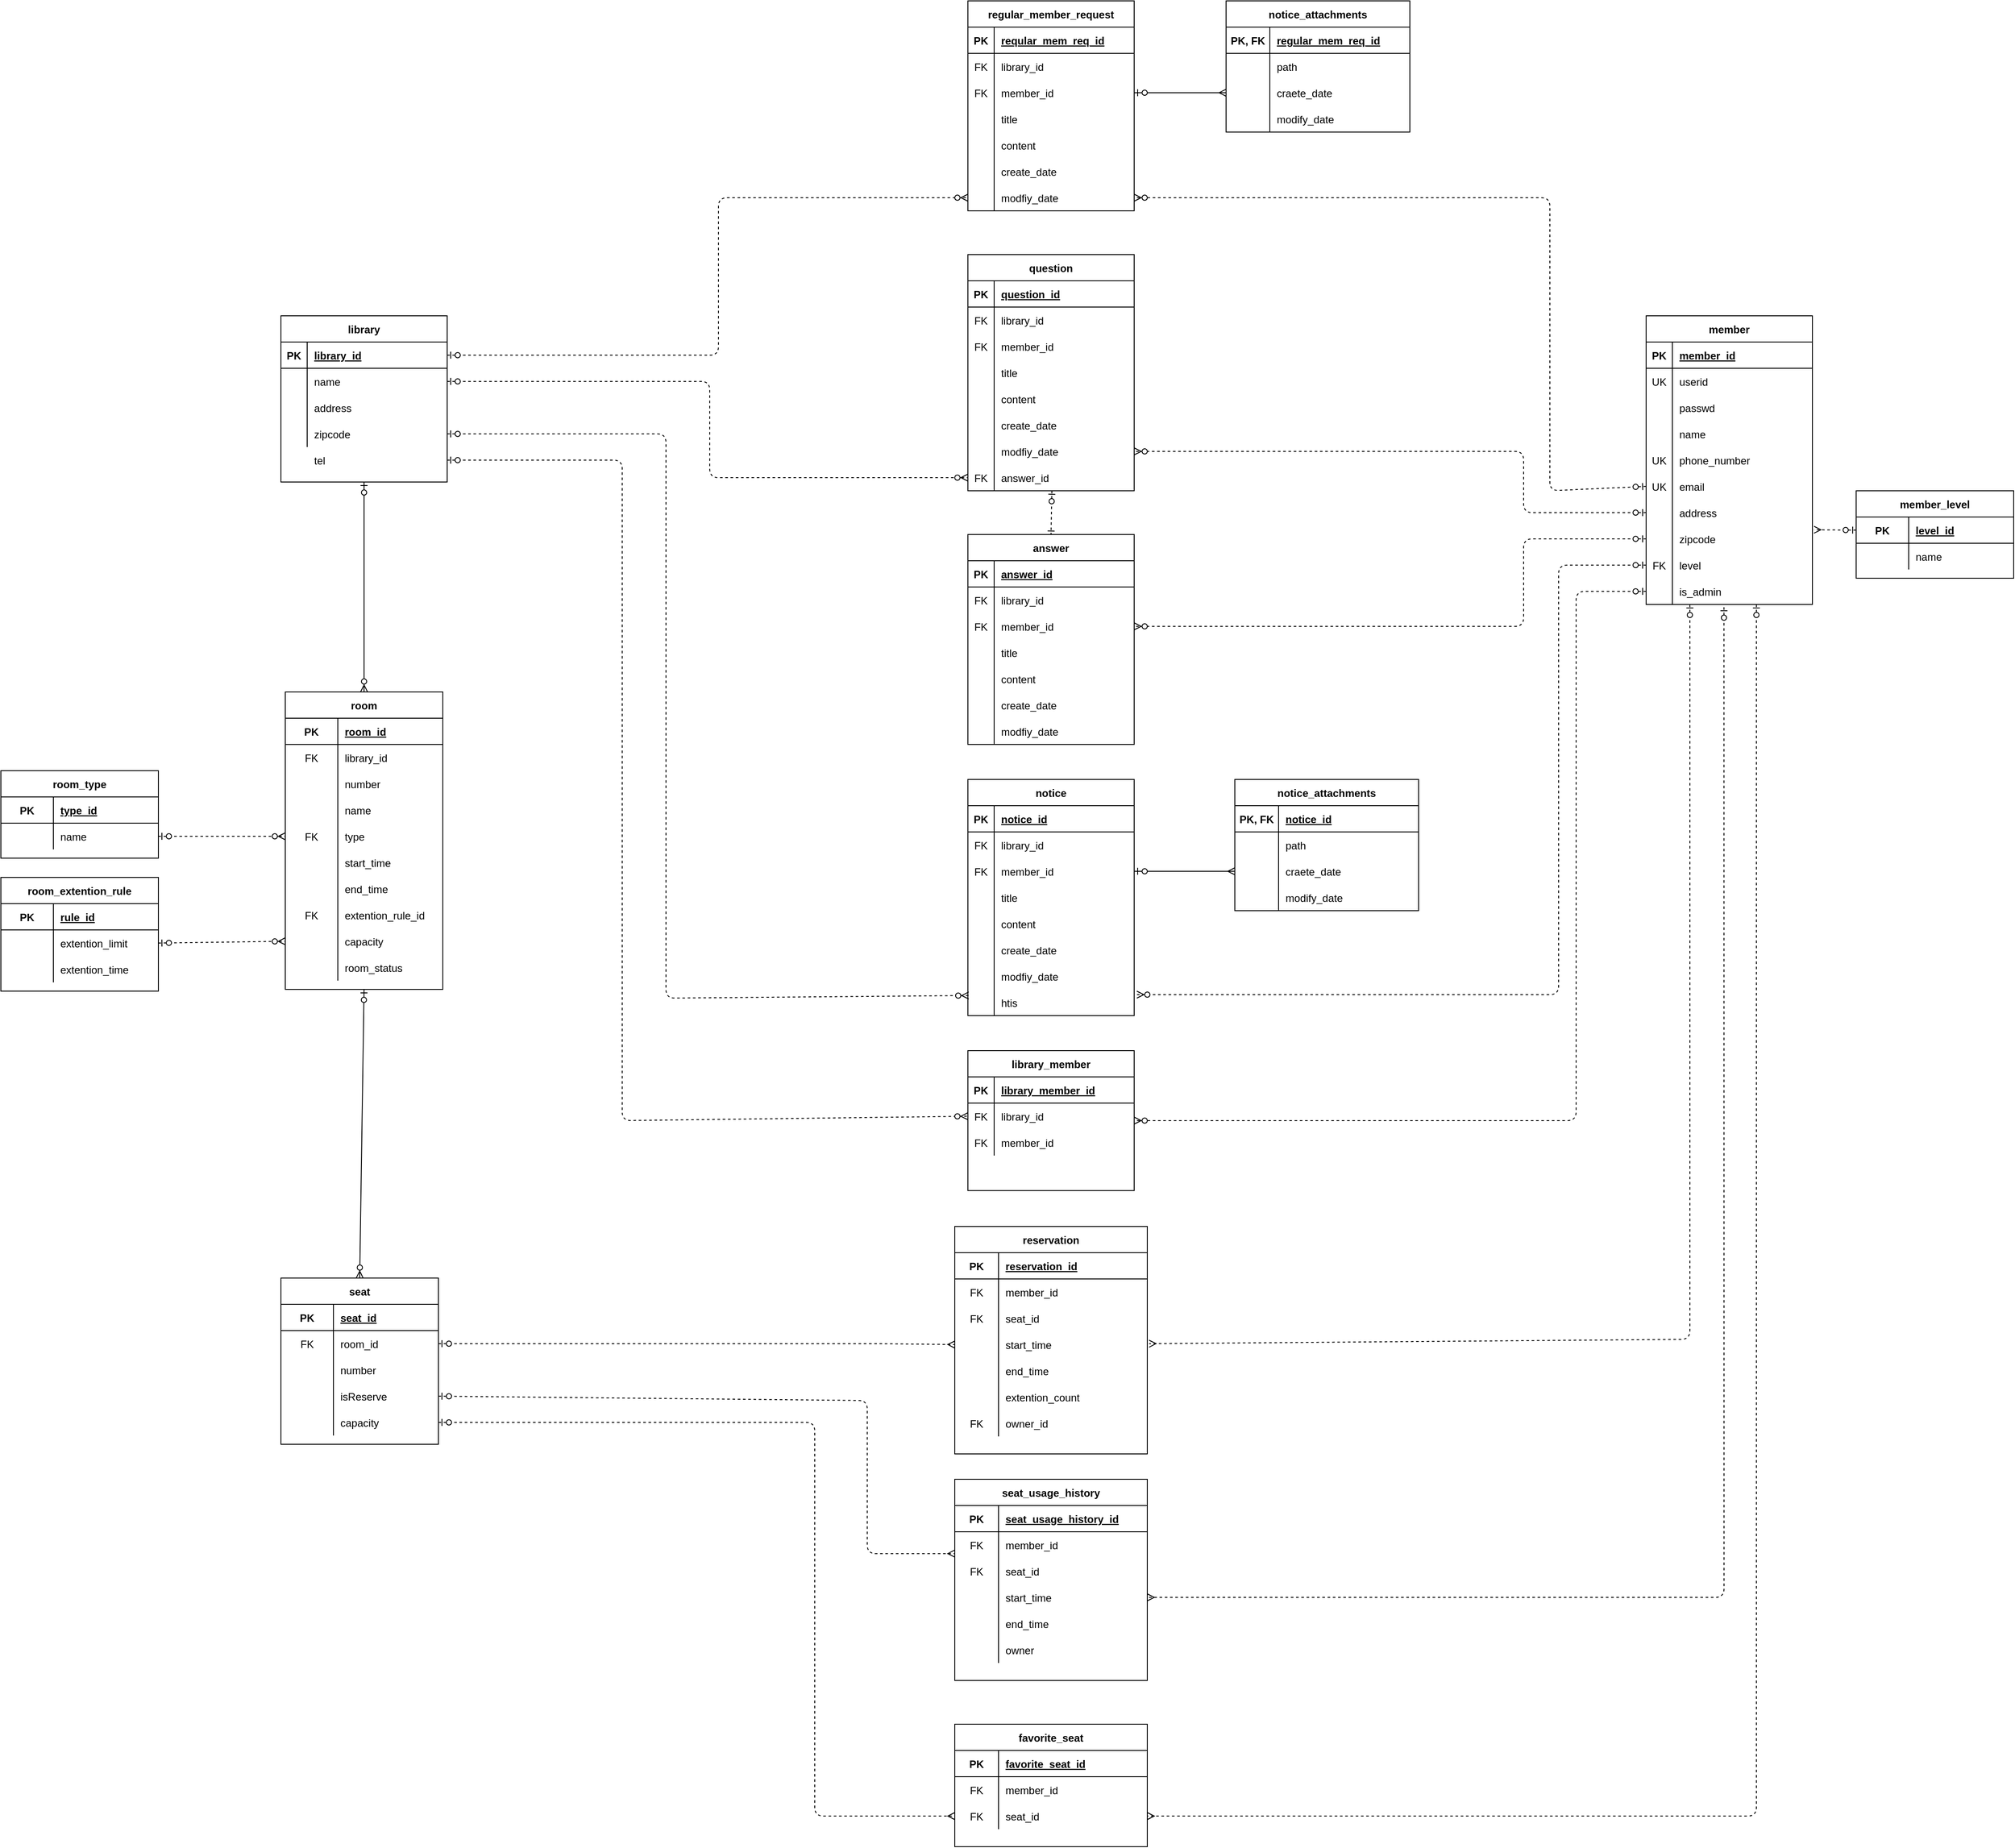 <mxfile version="14.1.8" type="device"><diagram name="Page-1" id="2ca16b54-16f6-2749-3443-fa8db7711227"><mxGraphModel dx="1416" dy="1151" grid="1" gridSize="10" guides="1" tooltips="1" connect="1" arrows="1" fold="1" page="1" pageScale="1" pageWidth="2339" pageHeight="3300" background="#ffffff" math="0" shadow="0"><root><mxCell id="0"/><mxCell id="1" parent="0"/><mxCell id="KvUJZRo_hjHkj9xmxG9F-34" value="" style="group" parent="1" vertex="1" connectable="0"><mxGeometry x="350" y="460" width="190" height="190" as="geometry"/></mxCell><mxCell id="KvUJZRo_hjHkj9xmxG9F-1" value="library" style="shape=table;startSize=30;container=1;collapsible=1;childLayout=tableLayout;fixedRows=1;rowLines=0;fontStyle=1;align=center;resizeLast=1;" parent="KvUJZRo_hjHkj9xmxG9F-34" vertex="1"><mxGeometry width="190" height="190" as="geometry"/></mxCell><mxCell id="KvUJZRo_hjHkj9xmxG9F-2" value="" style="shape=partialRectangle;collapsible=0;dropTarget=0;pointerEvents=0;fillColor=none;top=0;left=0;bottom=1;right=0;points=[[0,0.5],[1,0.5]];portConstraint=eastwest;" parent="KvUJZRo_hjHkj9xmxG9F-1" vertex="1"><mxGeometry y="30" width="190" height="30" as="geometry"/></mxCell><mxCell id="KvUJZRo_hjHkj9xmxG9F-3" value="PK" style="shape=partialRectangle;connectable=0;fillColor=none;top=0;left=0;bottom=0;right=0;fontStyle=1;overflow=hidden;" parent="KvUJZRo_hjHkj9xmxG9F-2" vertex="1"><mxGeometry width="30" height="30" as="geometry"/></mxCell><mxCell id="KvUJZRo_hjHkj9xmxG9F-4" value="library_id" style="shape=partialRectangle;connectable=0;fillColor=none;top=0;left=0;bottom=0;right=0;align=left;spacingLeft=6;fontStyle=5;overflow=hidden;" parent="KvUJZRo_hjHkj9xmxG9F-2" vertex="1"><mxGeometry x="30" width="160" height="30" as="geometry"/></mxCell><mxCell id="KvUJZRo_hjHkj9xmxG9F-5" value="" style="shape=partialRectangle;collapsible=0;dropTarget=0;pointerEvents=0;fillColor=none;top=0;left=0;bottom=0;right=0;points=[[0,0.5],[1,0.5]];portConstraint=eastwest;" parent="KvUJZRo_hjHkj9xmxG9F-1" vertex="1"><mxGeometry y="60" width="190" height="30" as="geometry"/></mxCell><mxCell id="KvUJZRo_hjHkj9xmxG9F-6" value="" style="shape=partialRectangle;connectable=0;fillColor=none;top=0;left=0;bottom=0;right=0;editable=1;overflow=hidden;" parent="KvUJZRo_hjHkj9xmxG9F-5" vertex="1"><mxGeometry width="30" height="30" as="geometry"/></mxCell><mxCell id="KvUJZRo_hjHkj9xmxG9F-7" value="name" style="shape=partialRectangle;connectable=0;fillColor=none;top=0;left=0;bottom=0;right=0;align=left;spacingLeft=6;overflow=hidden;" parent="KvUJZRo_hjHkj9xmxG9F-5" vertex="1"><mxGeometry x="30" width="160" height="30" as="geometry"/></mxCell><mxCell id="KvUJZRo_hjHkj9xmxG9F-8" value="" style="shape=partialRectangle;collapsible=0;dropTarget=0;pointerEvents=0;fillColor=none;top=0;left=0;bottom=0;right=0;points=[[0,0.5],[1,0.5]];portConstraint=eastwest;" parent="KvUJZRo_hjHkj9xmxG9F-1" vertex="1"><mxGeometry y="90" width="190" height="30" as="geometry"/></mxCell><mxCell id="KvUJZRo_hjHkj9xmxG9F-9" value="" style="shape=partialRectangle;connectable=0;fillColor=none;top=0;left=0;bottom=0;right=0;editable=1;overflow=hidden;" parent="KvUJZRo_hjHkj9xmxG9F-8" vertex="1"><mxGeometry width="30" height="30" as="geometry"/></mxCell><mxCell id="KvUJZRo_hjHkj9xmxG9F-10" value="address" style="shape=partialRectangle;connectable=0;fillColor=none;top=0;left=0;bottom=0;right=0;align=left;spacingLeft=6;overflow=hidden;" parent="KvUJZRo_hjHkj9xmxG9F-8" vertex="1"><mxGeometry x="30" width="160" height="30" as="geometry"/></mxCell><mxCell id="KvUJZRo_hjHkj9xmxG9F-11" value="" style="shape=partialRectangle;collapsible=0;dropTarget=0;pointerEvents=0;fillColor=none;top=0;left=0;bottom=0;right=0;points=[[0,0.5],[1,0.5]];portConstraint=eastwest;" parent="KvUJZRo_hjHkj9xmxG9F-1" vertex="1"><mxGeometry y="120" width="190" height="30" as="geometry"/></mxCell><mxCell id="KvUJZRo_hjHkj9xmxG9F-12" value="" style="shape=partialRectangle;connectable=0;fillColor=none;top=0;left=0;bottom=0;right=0;editable=1;overflow=hidden;" parent="KvUJZRo_hjHkj9xmxG9F-11" vertex="1"><mxGeometry width="30" height="30" as="geometry"/></mxCell><mxCell id="KvUJZRo_hjHkj9xmxG9F-13" value="zipcode" style="shape=partialRectangle;connectable=0;fillColor=none;top=0;left=0;bottom=0;right=0;align=left;spacingLeft=6;overflow=hidden;" parent="KvUJZRo_hjHkj9xmxG9F-11" vertex="1"><mxGeometry x="30" width="160" height="30" as="geometry"/></mxCell><mxCell id="KvUJZRo_hjHkj9xmxG9F-31" value="" style="shape=partialRectangle;collapsible=0;dropTarget=0;pointerEvents=0;fillColor=none;top=0;left=0;bottom=0;right=0;points=[[0,0.5],[1,0.5]];portConstraint=eastwest;" parent="KvUJZRo_hjHkj9xmxG9F-34" vertex="1"><mxGeometry y="150" width="190" height="30" as="geometry"/></mxCell><mxCell id="KvUJZRo_hjHkj9xmxG9F-32" value="" style="shape=partialRectangle;connectable=0;fillColor=none;top=0;left=0;bottom=0;right=0;editable=1;overflow=hidden;" parent="KvUJZRo_hjHkj9xmxG9F-31" vertex="1"><mxGeometry width="30" height="30" as="geometry"/></mxCell><mxCell id="KvUJZRo_hjHkj9xmxG9F-33" value="tel" style="shape=partialRectangle;connectable=0;fillColor=none;top=0;left=0;bottom=0;right=0;align=left;spacingLeft=6;overflow=hidden;" parent="KvUJZRo_hjHkj9xmxG9F-31" vertex="1"><mxGeometry x="30" width="160" height="30" as="geometry"/></mxCell><mxCell id="KvUJZRo_hjHkj9xmxG9F-54" value="" style="fontSize=12;html=1;endArrow=ERzeroToMany;startArrow=ERzeroToOne;rounded=1;exitX=0.5;exitY=1;exitDx=0;exitDy=0;entryX=0.5;entryY=0;entryDx=0;entryDy=0;" parent="1" source="KvUJZRo_hjHkj9xmxG9F-1" target="KvUJZRo_hjHkj9xmxG9F-69" edge="1"><mxGeometry width="100" height="100" relative="1" as="geometry"><mxPoint x="610" y="750" as="sourcePoint"/><mxPoint x="465" y="740" as="targetPoint"/></mxGeometry></mxCell><mxCell id="o1ea7crmnD-Bt1QNjHG--176" value="notice" style="shape=table;startSize=30;container=1;collapsible=1;childLayout=tableLayout;fixedRows=1;rowLines=0;fontStyle=1;align=center;resizeLast=1;" parent="1" vertex="1"><mxGeometry x="1135" y="990" width="190" height="270" as="geometry"/></mxCell><mxCell id="o1ea7crmnD-Bt1QNjHG--177" value="" style="shape=partialRectangle;collapsible=0;dropTarget=0;pointerEvents=0;fillColor=none;top=0;left=0;bottom=1;right=0;points=[[0,0.5],[1,0.5]];portConstraint=eastwest;" parent="o1ea7crmnD-Bt1QNjHG--176" vertex="1"><mxGeometry y="30" width="190" height="30" as="geometry"/></mxCell><mxCell id="o1ea7crmnD-Bt1QNjHG--178" value="PK" style="shape=partialRectangle;connectable=0;fillColor=none;top=0;left=0;bottom=0;right=0;fontStyle=1;overflow=hidden;" parent="o1ea7crmnD-Bt1QNjHG--177" vertex="1"><mxGeometry width="30" height="30" as="geometry"/></mxCell><mxCell id="o1ea7crmnD-Bt1QNjHG--179" value="notice_id" style="shape=partialRectangle;connectable=0;fillColor=none;top=0;left=0;bottom=0;right=0;align=left;spacingLeft=6;fontStyle=5;overflow=hidden;" parent="o1ea7crmnD-Bt1QNjHG--177" vertex="1"><mxGeometry x="30" width="160" height="30" as="geometry"/></mxCell><mxCell id="o1ea7crmnD-Bt1QNjHG--180" value="" style="shape=partialRectangle;collapsible=0;dropTarget=0;pointerEvents=0;fillColor=none;top=0;left=0;bottom=0;right=0;points=[[0,0.5],[1,0.5]];portConstraint=eastwest;" parent="o1ea7crmnD-Bt1QNjHG--176" vertex="1"><mxGeometry y="60" width="190" height="30" as="geometry"/></mxCell><mxCell id="o1ea7crmnD-Bt1QNjHG--181" value="FK" style="shape=partialRectangle;connectable=0;fillColor=none;top=0;left=0;bottom=0;right=0;editable=1;overflow=hidden;" parent="o1ea7crmnD-Bt1QNjHG--180" vertex="1"><mxGeometry width="30" height="30" as="geometry"/></mxCell><mxCell id="o1ea7crmnD-Bt1QNjHG--182" value="library_id" style="shape=partialRectangle;connectable=0;fillColor=none;top=0;left=0;bottom=0;right=0;align=left;spacingLeft=6;overflow=hidden;" parent="o1ea7crmnD-Bt1QNjHG--180" vertex="1"><mxGeometry x="30" width="160" height="30" as="geometry"/></mxCell><mxCell id="o1ea7crmnD-Bt1QNjHG--183" value="" style="shape=partialRectangle;collapsible=0;dropTarget=0;pointerEvents=0;fillColor=none;top=0;left=0;bottom=0;right=0;points=[[0,0.5],[1,0.5]];portConstraint=eastwest;" parent="o1ea7crmnD-Bt1QNjHG--176" vertex="1"><mxGeometry y="90" width="190" height="30" as="geometry"/></mxCell><mxCell id="o1ea7crmnD-Bt1QNjHG--184" value="FK" style="shape=partialRectangle;connectable=0;fillColor=none;top=0;left=0;bottom=0;right=0;editable=1;overflow=hidden;" parent="o1ea7crmnD-Bt1QNjHG--183" vertex="1"><mxGeometry width="30" height="30" as="geometry"/></mxCell><mxCell id="o1ea7crmnD-Bt1QNjHG--185" value="member_id" style="shape=partialRectangle;connectable=0;fillColor=none;top=0;left=0;bottom=0;right=0;align=left;spacingLeft=6;overflow=hidden;" parent="o1ea7crmnD-Bt1QNjHG--183" vertex="1"><mxGeometry x="30" width="160" height="30" as="geometry"/></mxCell><mxCell id="o1ea7crmnD-Bt1QNjHG--188" value="" style="shape=partialRectangle;collapsible=0;dropTarget=0;pointerEvents=0;fillColor=none;top=0;left=0;bottom=0;right=0;points=[[0,0.5],[1,0.5]];portConstraint=eastwest;" parent="o1ea7crmnD-Bt1QNjHG--176" vertex="1"><mxGeometry y="120" width="190" height="30" as="geometry"/></mxCell><mxCell id="o1ea7crmnD-Bt1QNjHG--189" value="" style="shape=partialRectangle;connectable=0;fillColor=none;top=0;left=0;bottom=0;right=0;editable=1;overflow=hidden;" parent="o1ea7crmnD-Bt1QNjHG--188" vertex="1"><mxGeometry width="30" height="30" as="geometry"/></mxCell><mxCell id="o1ea7crmnD-Bt1QNjHG--190" value="title" style="shape=partialRectangle;connectable=0;fillColor=none;top=0;left=0;bottom=0;right=0;align=left;spacingLeft=6;overflow=hidden;" parent="o1ea7crmnD-Bt1QNjHG--188" vertex="1"><mxGeometry x="30" width="160" height="30" as="geometry"/></mxCell><mxCell id="o1ea7crmnD-Bt1QNjHG--191" value="" style="shape=partialRectangle;collapsible=0;dropTarget=0;pointerEvents=0;fillColor=none;top=0;left=0;bottom=0;right=0;points=[[0,0.5],[1,0.5]];portConstraint=eastwest;" parent="o1ea7crmnD-Bt1QNjHG--176" vertex="1"><mxGeometry y="150" width="190" height="30" as="geometry"/></mxCell><mxCell id="o1ea7crmnD-Bt1QNjHG--192" value="" style="shape=partialRectangle;connectable=0;fillColor=none;top=0;left=0;bottom=0;right=0;editable=1;overflow=hidden;" parent="o1ea7crmnD-Bt1QNjHG--191" vertex="1"><mxGeometry width="30" height="30" as="geometry"/></mxCell><mxCell id="o1ea7crmnD-Bt1QNjHG--193" value="content" style="shape=partialRectangle;connectable=0;fillColor=none;top=0;left=0;bottom=0;right=0;align=left;spacingLeft=6;overflow=hidden;" parent="o1ea7crmnD-Bt1QNjHG--191" vertex="1"><mxGeometry x="30" width="160" height="30" as="geometry"/></mxCell><mxCell id="o1ea7crmnD-Bt1QNjHG--256" value="" style="shape=partialRectangle;collapsible=0;dropTarget=0;pointerEvents=0;fillColor=none;top=0;left=0;bottom=0;right=0;points=[[0,0.5],[1,0.5]];portConstraint=eastwest;" parent="o1ea7crmnD-Bt1QNjHG--176" vertex="1"><mxGeometry y="180" width="190" height="30" as="geometry"/></mxCell><mxCell id="o1ea7crmnD-Bt1QNjHG--257" value="" style="shape=partialRectangle;connectable=0;fillColor=none;top=0;left=0;bottom=0;right=0;editable=1;overflow=hidden;" parent="o1ea7crmnD-Bt1QNjHG--256" vertex="1"><mxGeometry width="30" height="30" as="geometry"/></mxCell><mxCell id="o1ea7crmnD-Bt1QNjHG--258" value="create_date" style="shape=partialRectangle;connectable=0;fillColor=none;top=0;left=0;bottom=0;right=0;align=left;spacingLeft=6;overflow=hidden;" parent="o1ea7crmnD-Bt1QNjHG--256" vertex="1"><mxGeometry x="30" width="160" height="30" as="geometry"/></mxCell><mxCell id="o1ea7crmnD-Bt1QNjHG--259" value="" style="shape=partialRectangle;collapsible=0;dropTarget=0;pointerEvents=0;fillColor=none;top=0;left=0;bottom=0;right=0;points=[[0,0.5],[1,0.5]];portConstraint=eastwest;" parent="o1ea7crmnD-Bt1QNjHG--176" vertex="1"><mxGeometry y="210" width="190" height="30" as="geometry"/></mxCell><mxCell id="o1ea7crmnD-Bt1QNjHG--260" value="" style="shape=partialRectangle;connectable=0;fillColor=none;top=0;left=0;bottom=0;right=0;editable=1;overflow=hidden;" parent="o1ea7crmnD-Bt1QNjHG--259" vertex="1"><mxGeometry width="30" height="30" as="geometry"/></mxCell><mxCell id="o1ea7crmnD-Bt1QNjHG--261" value="modfiy_date" style="shape=partialRectangle;connectable=0;fillColor=none;top=0;left=0;bottom=0;right=0;align=left;spacingLeft=6;overflow=hidden;" parent="o1ea7crmnD-Bt1QNjHG--259" vertex="1"><mxGeometry x="30" width="160" height="30" as="geometry"/></mxCell><mxCell id="pVCqjeVv4ga1Oq1cr03W-20" value="" style="shape=partialRectangle;collapsible=0;dropTarget=0;pointerEvents=0;fillColor=none;top=0;left=0;bottom=0;right=0;points=[[0,0.5],[1,0.5]];portConstraint=eastwest;" parent="o1ea7crmnD-Bt1QNjHG--176" vertex="1"><mxGeometry y="240" width="190" height="30" as="geometry"/></mxCell><mxCell id="pVCqjeVv4ga1Oq1cr03W-21" value="" style="shape=partialRectangle;connectable=0;fillColor=none;top=0;left=0;bottom=0;right=0;editable=1;overflow=hidden;" parent="pVCqjeVv4ga1Oq1cr03W-20" vertex="1"><mxGeometry width="30" height="30" as="geometry"/></mxCell><mxCell id="pVCqjeVv4ga1Oq1cr03W-22" value="htis" style="shape=partialRectangle;connectable=0;fillColor=none;top=0;left=0;bottom=0;right=0;align=left;spacingLeft=6;overflow=hidden;" parent="pVCqjeVv4ga1Oq1cr03W-20" vertex="1"><mxGeometry x="30" width="160" height="30" as="geometry"/></mxCell><mxCell id="KvUJZRo_hjHkj9xmxG9F-69" value="room" style="shape=table;startSize=30;container=1;collapsible=1;childLayout=tableLayout;fixedRows=1;rowLines=0;fontStyle=1;align=center;resizeLast=1;" parent="1" vertex="1"><mxGeometry x="355" y="890" width="180" height="340" as="geometry"/></mxCell><mxCell id="KvUJZRo_hjHkj9xmxG9F-73" value="" style="shape=partialRectangle;collapsible=0;dropTarget=0;pointerEvents=0;fillColor=none;top=0;left=0;bottom=1;right=0;points=[[0,0.5],[1,0.5]];portConstraint=eastwest;" parent="KvUJZRo_hjHkj9xmxG9F-69" vertex="1"><mxGeometry y="30" width="180" height="30" as="geometry"/></mxCell><mxCell id="KvUJZRo_hjHkj9xmxG9F-74" value="PK" style="shape=partialRectangle;connectable=0;fillColor=none;top=0;left=0;bottom=0;right=0;fontStyle=1;overflow=hidden;" parent="KvUJZRo_hjHkj9xmxG9F-73" vertex="1"><mxGeometry width="60" height="30" as="geometry"/></mxCell><mxCell id="KvUJZRo_hjHkj9xmxG9F-75" value="room_id" style="shape=partialRectangle;connectable=0;fillColor=none;top=0;left=0;bottom=0;right=0;align=left;spacingLeft=6;fontStyle=5;overflow=hidden;" parent="KvUJZRo_hjHkj9xmxG9F-73" vertex="1"><mxGeometry x="60" width="120" height="30" as="geometry"/></mxCell><mxCell id="KvUJZRo_hjHkj9xmxG9F-76" value="" style="shape=partialRectangle;collapsible=0;dropTarget=0;pointerEvents=0;fillColor=none;top=0;left=0;bottom=0;right=0;points=[[0,0.5],[1,0.5]];portConstraint=eastwest;" parent="KvUJZRo_hjHkj9xmxG9F-69" vertex="1"><mxGeometry y="60" width="180" height="30" as="geometry"/></mxCell><mxCell id="KvUJZRo_hjHkj9xmxG9F-77" value="FK" style="shape=partialRectangle;connectable=0;fillColor=none;top=0;left=0;bottom=0;right=0;editable=1;overflow=hidden;" parent="KvUJZRo_hjHkj9xmxG9F-76" vertex="1"><mxGeometry width="60" height="30" as="geometry"/></mxCell><mxCell id="KvUJZRo_hjHkj9xmxG9F-78" value="library_id" style="shape=partialRectangle;connectable=0;fillColor=none;top=0;left=0;bottom=0;right=0;align=left;spacingLeft=6;overflow=hidden;" parent="KvUJZRo_hjHkj9xmxG9F-76" vertex="1"><mxGeometry x="60" width="120" height="30" as="geometry"/></mxCell><mxCell id="KvUJZRo_hjHkj9xmxG9F-79" value="" style="shape=partialRectangle;collapsible=0;dropTarget=0;pointerEvents=0;fillColor=none;top=0;left=0;bottom=0;right=0;points=[[0,0.5],[1,0.5]];portConstraint=eastwest;" parent="KvUJZRo_hjHkj9xmxG9F-69" vertex="1"><mxGeometry y="90" width="180" height="30" as="geometry"/></mxCell><mxCell id="KvUJZRo_hjHkj9xmxG9F-80" value="" style="shape=partialRectangle;connectable=0;fillColor=none;top=0;left=0;bottom=0;right=0;editable=1;overflow=hidden;" parent="KvUJZRo_hjHkj9xmxG9F-79" vertex="1"><mxGeometry width="60" height="30" as="geometry"/></mxCell><mxCell id="KvUJZRo_hjHkj9xmxG9F-81" value="number" style="shape=partialRectangle;connectable=0;fillColor=none;top=0;left=0;bottom=0;right=0;align=left;spacingLeft=6;overflow=hidden;" parent="KvUJZRo_hjHkj9xmxG9F-79" vertex="1"><mxGeometry x="60" width="120" height="30" as="geometry"/></mxCell><mxCell id="KvUJZRo_hjHkj9xmxG9F-98" value="" style="shape=partialRectangle;collapsible=0;dropTarget=0;pointerEvents=0;fillColor=none;top=0;left=0;bottom=0;right=0;points=[[0,0.5],[1,0.5]];portConstraint=eastwest;" parent="KvUJZRo_hjHkj9xmxG9F-69" vertex="1"><mxGeometry y="120" width="180" height="30" as="geometry"/></mxCell><mxCell id="KvUJZRo_hjHkj9xmxG9F-99" value="" style="shape=partialRectangle;connectable=0;fillColor=none;top=0;left=0;bottom=0;right=0;editable=1;overflow=hidden;" parent="KvUJZRo_hjHkj9xmxG9F-98" vertex="1"><mxGeometry width="60" height="30" as="geometry"/></mxCell><mxCell id="KvUJZRo_hjHkj9xmxG9F-100" value="name" style="shape=partialRectangle;connectable=0;fillColor=none;top=0;left=0;bottom=0;right=0;align=left;spacingLeft=6;overflow=hidden;" parent="KvUJZRo_hjHkj9xmxG9F-98" vertex="1"><mxGeometry x="60" width="120" height="30" as="geometry"/></mxCell><mxCell id="KvUJZRo_hjHkj9xmxG9F-101" value="" style="shape=partialRectangle;collapsible=0;dropTarget=0;pointerEvents=0;fillColor=none;top=0;left=0;bottom=0;right=0;points=[[0,0.5],[1,0.5]];portConstraint=eastwest;" parent="KvUJZRo_hjHkj9xmxG9F-69" vertex="1"><mxGeometry y="150" width="180" height="30" as="geometry"/></mxCell><mxCell id="KvUJZRo_hjHkj9xmxG9F-102" value="FK" style="shape=partialRectangle;connectable=0;fillColor=none;top=0;left=0;bottom=0;right=0;editable=1;overflow=hidden;" parent="KvUJZRo_hjHkj9xmxG9F-101" vertex="1"><mxGeometry width="60" height="30" as="geometry"/></mxCell><mxCell id="KvUJZRo_hjHkj9xmxG9F-103" value="type" style="shape=partialRectangle;connectable=0;fillColor=none;top=0;left=0;bottom=0;right=0;align=left;spacingLeft=6;overflow=hidden;" parent="KvUJZRo_hjHkj9xmxG9F-101" vertex="1"><mxGeometry x="60" width="120" height="30" as="geometry"/></mxCell><mxCell id="o1ea7crmnD-Bt1QNjHG--118" value="" style="shape=partialRectangle;collapsible=0;dropTarget=0;pointerEvents=0;fillColor=none;top=0;left=0;bottom=0;right=0;points=[[0,0.5],[1,0.5]];portConstraint=eastwest;" parent="KvUJZRo_hjHkj9xmxG9F-69" vertex="1"><mxGeometry y="180" width="180" height="30" as="geometry"/></mxCell><mxCell id="o1ea7crmnD-Bt1QNjHG--119" value="" style="shape=partialRectangle;connectable=0;fillColor=none;top=0;left=0;bottom=0;right=0;editable=1;overflow=hidden;" parent="o1ea7crmnD-Bt1QNjHG--118" vertex="1"><mxGeometry width="60" height="30" as="geometry"/></mxCell><mxCell id="o1ea7crmnD-Bt1QNjHG--120" value="start_time" style="shape=partialRectangle;connectable=0;fillColor=none;top=0;left=0;bottom=0;right=0;align=left;spacingLeft=6;overflow=hidden;" parent="o1ea7crmnD-Bt1QNjHG--118" vertex="1"><mxGeometry x="60" width="120" height="30" as="geometry"/></mxCell><mxCell id="o1ea7crmnD-Bt1QNjHG--121" value="" style="shape=partialRectangle;collapsible=0;dropTarget=0;pointerEvents=0;fillColor=none;top=0;left=0;bottom=0;right=0;points=[[0,0.5],[1,0.5]];portConstraint=eastwest;" parent="KvUJZRo_hjHkj9xmxG9F-69" vertex="1"><mxGeometry y="210" width="180" height="30" as="geometry"/></mxCell><mxCell id="o1ea7crmnD-Bt1QNjHG--122" value="" style="shape=partialRectangle;connectable=0;fillColor=none;top=0;left=0;bottom=0;right=0;editable=1;overflow=hidden;" parent="o1ea7crmnD-Bt1QNjHG--121" vertex="1"><mxGeometry width="60" height="30" as="geometry"/></mxCell><mxCell id="o1ea7crmnD-Bt1QNjHG--123" value="end_time" style="shape=partialRectangle;connectable=0;fillColor=none;top=0;left=0;bottom=0;right=0;align=left;spacingLeft=6;overflow=hidden;" parent="o1ea7crmnD-Bt1QNjHG--121" vertex="1"><mxGeometry x="60" width="120" height="30" as="geometry"/></mxCell><mxCell id="o1ea7crmnD-Bt1QNjHG--276" value="" style="shape=partialRectangle;collapsible=0;dropTarget=0;pointerEvents=0;fillColor=none;top=0;left=0;bottom=0;right=0;points=[[0,0.5],[1,0.5]];portConstraint=eastwest;" parent="KvUJZRo_hjHkj9xmxG9F-69" vertex="1"><mxGeometry y="240" width="180" height="30" as="geometry"/></mxCell><mxCell id="o1ea7crmnD-Bt1QNjHG--277" value="FK" style="shape=partialRectangle;connectable=0;fillColor=none;top=0;left=0;bottom=0;right=0;editable=1;overflow=hidden;" parent="o1ea7crmnD-Bt1QNjHG--276" vertex="1"><mxGeometry width="60" height="30" as="geometry"/></mxCell><mxCell id="o1ea7crmnD-Bt1QNjHG--278" value="extention_rule_id" style="shape=partialRectangle;connectable=0;fillColor=none;top=0;left=0;bottom=0;right=0;align=left;spacingLeft=6;overflow=hidden;" parent="o1ea7crmnD-Bt1QNjHG--276" vertex="1"><mxGeometry x="60" width="120" height="30" as="geometry"/></mxCell><mxCell id="o1ea7crmnD-Bt1QNjHG--279" value="" style="shape=partialRectangle;collapsible=0;dropTarget=0;pointerEvents=0;fillColor=none;top=0;left=0;bottom=0;right=0;points=[[0,0.5],[1,0.5]];portConstraint=eastwest;" parent="KvUJZRo_hjHkj9xmxG9F-69" vertex="1"><mxGeometry y="270" width="180" height="30" as="geometry"/></mxCell><mxCell id="o1ea7crmnD-Bt1QNjHG--280" value="" style="shape=partialRectangle;connectable=0;fillColor=none;top=0;left=0;bottom=0;right=0;editable=1;overflow=hidden;" parent="o1ea7crmnD-Bt1QNjHG--279" vertex="1"><mxGeometry width="60" height="30" as="geometry"/></mxCell><mxCell id="o1ea7crmnD-Bt1QNjHG--281" value="capacity" style="shape=partialRectangle;connectable=0;fillColor=none;top=0;left=0;bottom=0;right=0;align=left;spacingLeft=6;overflow=hidden;" parent="o1ea7crmnD-Bt1QNjHG--279" vertex="1"><mxGeometry x="60" width="120" height="30" as="geometry"/></mxCell><mxCell id="o1ea7crmnD-Bt1QNjHG--285" value="" style="shape=partialRectangle;collapsible=0;dropTarget=0;pointerEvents=0;fillColor=none;top=0;left=0;bottom=0;right=0;points=[[0,0.5],[1,0.5]];portConstraint=eastwest;" parent="KvUJZRo_hjHkj9xmxG9F-69" vertex="1"><mxGeometry y="300" width="180" height="30" as="geometry"/></mxCell><mxCell id="o1ea7crmnD-Bt1QNjHG--286" value="" style="shape=partialRectangle;connectable=0;fillColor=none;top=0;left=0;bottom=0;right=0;editable=1;overflow=hidden;" parent="o1ea7crmnD-Bt1QNjHG--285" vertex="1"><mxGeometry width="60" height="30" as="geometry"/></mxCell><mxCell id="o1ea7crmnD-Bt1QNjHG--287" value="room_status" style="shape=partialRectangle;connectable=0;fillColor=none;top=0;left=0;bottom=0;right=0;align=left;spacingLeft=6;overflow=hidden;" parent="o1ea7crmnD-Bt1QNjHG--285" vertex="1"><mxGeometry x="60" width="120" height="30" as="geometry"/></mxCell><mxCell id="o1ea7crmnD-Bt1QNjHG--124" value="notice_attachments" style="shape=table;startSize=30;container=1;collapsible=1;childLayout=tableLayout;fixedRows=1;rowLines=0;fontStyle=1;align=center;resizeLast=1;" parent="1" vertex="1"><mxGeometry x="1440" y="990" width="210" height="150" as="geometry"/></mxCell><mxCell id="o1ea7crmnD-Bt1QNjHG--125" value="" style="shape=partialRectangle;collapsible=0;dropTarget=0;pointerEvents=0;fillColor=none;top=0;left=0;bottom=1;right=0;points=[[0,0.5],[1,0.5]];portConstraint=eastwest;" parent="o1ea7crmnD-Bt1QNjHG--124" vertex="1"><mxGeometry y="30" width="210" height="30" as="geometry"/></mxCell><mxCell id="o1ea7crmnD-Bt1QNjHG--126" value="PK, FK" style="shape=partialRectangle;connectable=0;fillColor=none;top=0;left=0;bottom=0;right=0;fontStyle=1;overflow=hidden;" parent="o1ea7crmnD-Bt1QNjHG--125" vertex="1"><mxGeometry width="50" height="30" as="geometry"/></mxCell><mxCell id="o1ea7crmnD-Bt1QNjHG--127" value="notice_id" style="shape=partialRectangle;connectable=0;fillColor=none;top=0;left=0;bottom=0;right=0;align=left;spacingLeft=6;fontStyle=5;overflow=hidden;" parent="o1ea7crmnD-Bt1QNjHG--125" vertex="1"><mxGeometry x="50" width="160" height="30" as="geometry"/></mxCell><mxCell id="o1ea7crmnD-Bt1QNjHG--131" value="" style="shape=partialRectangle;collapsible=0;dropTarget=0;pointerEvents=0;fillColor=none;top=0;left=0;bottom=0;right=0;points=[[0,0.5],[1,0.5]];portConstraint=eastwest;" parent="o1ea7crmnD-Bt1QNjHG--124" vertex="1"><mxGeometry y="60" width="210" height="30" as="geometry"/></mxCell><mxCell id="o1ea7crmnD-Bt1QNjHG--132" value="" style="shape=partialRectangle;connectable=0;fillColor=none;top=0;left=0;bottom=0;right=0;editable=1;overflow=hidden;" parent="o1ea7crmnD-Bt1QNjHG--131" vertex="1"><mxGeometry width="50" height="30" as="geometry"/></mxCell><mxCell id="o1ea7crmnD-Bt1QNjHG--133" value="path" style="shape=partialRectangle;connectable=0;fillColor=none;top=0;left=0;bottom=0;right=0;align=left;spacingLeft=6;overflow=hidden;" parent="o1ea7crmnD-Bt1QNjHG--131" vertex="1"><mxGeometry x="50" width="160" height="30" as="geometry"/></mxCell><mxCell id="o1ea7crmnD-Bt1QNjHG--154" value="" style="shape=partialRectangle;collapsible=0;dropTarget=0;pointerEvents=0;fillColor=none;top=0;left=0;bottom=0;right=0;points=[[0,0.5],[1,0.5]];portConstraint=eastwest;" parent="o1ea7crmnD-Bt1QNjHG--124" vertex="1"><mxGeometry y="90" width="210" height="30" as="geometry"/></mxCell><mxCell id="o1ea7crmnD-Bt1QNjHG--155" value="" style="shape=partialRectangle;connectable=0;fillColor=none;top=0;left=0;bottom=0;right=0;editable=1;overflow=hidden;" parent="o1ea7crmnD-Bt1QNjHG--154" vertex="1"><mxGeometry width="50" height="30" as="geometry"/></mxCell><mxCell id="o1ea7crmnD-Bt1QNjHG--156" value="craete_date" style="shape=partialRectangle;connectable=0;fillColor=none;top=0;left=0;bottom=0;right=0;align=left;spacingLeft=6;overflow=hidden;" parent="o1ea7crmnD-Bt1QNjHG--154" vertex="1"><mxGeometry x="50" width="160" height="30" as="geometry"/></mxCell><mxCell id="o1ea7crmnD-Bt1QNjHG--173" value="" style="shape=partialRectangle;collapsible=0;dropTarget=0;pointerEvents=0;fillColor=none;top=0;left=0;bottom=0;right=0;points=[[0,0.5],[1,0.5]];portConstraint=eastwest;" parent="o1ea7crmnD-Bt1QNjHG--124" vertex="1"><mxGeometry y="120" width="210" height="30" as="geometry"/></mxCell><mxCell id="o1ea7crmnD-Bt1QNjHG--174" value="" style="shape=partialRectangle;connectable=0;fillColor=none;top=0;left=0;bottom=0;right=0;editable=1;overflow=hidden;" parent="o1ea7crmnD-Bt1QNjHG--173" vertex="1"><mxGeometry width="50" height="30" as="geometry"/></mxCell><mxCell id="o1ea7crmnD-Bt1QNjHG--175" value="modify_date" style="shape=partialRectangle;connectable=0;fillColor=none;top=0;left=0;bottom=0;right=0;align=left;spacingLeft=6;overflow=hidden;" parent="o1ea7crmnD-Bt1QNjHG--173" vertex="1"><mxGeometry x="50" width="160" height="30" as="geometry"/></mxCell><mxCell id="KvUJZRo_hjHkj9xmxG9F-85" value="seat" style="shape=table;startSize=30;container=1;collapsible=1;childLayout=tableLayout;fixedRows=1;rowLines=0;fontStyle=1;align=center;resizeLast=1;" parent="1" vertex="1"><mxGeometry x="350" y="1560" width="180" height="190" as="geometry"/></mxCell><mxCell id="KvUJZRo_hjHkj9xmxG9F-89" value="" style="shape=partialRectangle;collapsible=0;dropTarget=0;pointerEvents=0;fillColor=none;top=0;left=0;bottom=1;right=0;points=[[0,0.5],[1,0.5]];portConstraint=eastwest;" parent="KvUJZRo_hjHkj9xmxG9F-85" vertex="1"><mxGeometry y="30" width="180" height="30" as="geometry"/></mxCell><mxCell id="KvUJZRo_hjHkj9xmxG9F-90" value="PK" style="shape=partialRectangle;connectable=0;fillColor=none;top=0;left=0;bottom=0;right=0;fontStyle=1;overflow=hidden;" parent="KvUJZRo_hjHkj9xmxG9F-89" vertex="1"><mxGeometry width="60" height="30" as="geometry"/></mxCell><mxCell id="KvUJZRo_hjHkj9xmxG9F-91" value="seat_id" style="shape=partialRectangle;connectable=0;fillColor=none;top=0;left=0;bottom=0;right=0;align=left;spacingLeft=6;fontStyle=5;overflow=hidden;" parent="KvUJZRo_hjHkj9xmxG9F-89" vertex="1"><mxGeometry x="60" width="120" height="30" as="geometry"/></mxCell><mxCell id="KvUJZRo_hjHkj9xmxG9F-92" value="" style="shape=partialRectangle;collapsible=0;dropTarget=0;pointerEvents=0;fillColor=none;top=0;left=0;bottom=0;right=0;points=[[0,0.5],[1,0.5]];portConstraint=eastwest;" parent="KvUJZRo_hjHkj9xmxG9F-85" vertex="1"><mxGeometry y="60" width="180" height="30" as="geometry"/></mxCell><mxCell id="KvUJZRo_hjHkj9xmxG9F-93" value="FK" style="shape=partialRectangle;connectable=0;fillColor=none;top=0;left=0;bottom=0;right=0;editable=1;overflow=hidden;" parent="KvUJZRo_hjHkj9xmxG9F-92" vertex="1"><mxGeometry width="60" height="30" as="geometry"/></mxCell><mxCell id="KvUJZRo_hjHkj9xmxG9F-94" value="room_id" style="shape=partialRectangle;connectable=0;fillColor=none;top=0;left=0;bottom=0;right=0;align=left;spacingLeft=6;overflow=hidden;" parent="KvUJZRo_hjHkj9xmxG9F-92" vertex="1"><mxGeometry x="60" width="120" height="30" as="geometry"/></mxCell><mxCell id="KvUJZRo_hjHkj9xmxG9F-104" value="" style="shape=partialRectangle;collapsible=0;dropTarget=0;pointerEvents=0;fillColor=none;top=0;left=0;bottom=0;right=0;points=[[0,0.5],[1,0.5]];portConstraint=eastwest;" parent="KvUJZRo_hjHkj9xmxG9F-85" vertex="1"><mxGeometry y="90" width="180" height="30" as="geometry"/></mxCell><mxCell id="KvUJZRo_hjHkj9xmxG9F-105" value="" style="shape=partialRectangle;connectable=0;fillColor=none;top=0;left=0;bottom=0;right=0;editable=1;overflow=hidden;" parent="KvUJZRo_hjHkj9xmxG9F-104" vertex="1"><mxGeometry width="60" height="30" as="geometry"/></mxCell><mxCell id="KvUJZRo_hjHkj9xmxG9F-106" value="number" style="shape=partialRectangle;connectable=0;fillColor=none;top=0;left=0;bottom=0;right=0;align=left;spacingLeft=6;overflow=hidden;" parent="KvUJZRo_hjHkj9xmxG9F-104" vertex="1"><mxGeometry x="60" width="120" height="30" as="geometry"/></mxCell><mxCell id="o1ea7crmnD-Bt1QNjHG--282" value="" style="shape=partialRectangle;collapsible=0;dropTarget=0;pointerEvents=0;fillColor=none;top=0;left=0;bottom=0;right=0;points=[[0,0.5],[1,0.5]];portConstraint=eastwest;" parent="KvUJZRo_hjHkj9xmxG9F-85" vertex="1"><mxGeometry y="120" width="180" height="30" as="geometry"/></mxCell><mxCell id="o1ea7crmnD-Bt1QNjHG--283" value="" style="shape=partialRectangle;connectable=0;fillColor=none;top=0;left=0;bottom=0;right=0;editable=1;overflow=hidden;" parent="o1ea7crmnD-Bt1QNjHG--282" vertex="1"><mxGeometry width="60" height="30" as="geometry"/></mxCell><mxCell id="o1ea7crmnD-Bt1QNjHG--284" value="isReserve" style="shape=partialRectangle;connectable=0;fillColor=none;top=0;left=0;bottom=0;right=0;align=left;spacingLeft=6;overflow=hidden;" parent="o1ea7crmnD-Bt1QNjHG--282" vertex="1"><mxGeometry x="60" width="120" height="30" as="geometry"/></mxCell><mxCell id="o1ea7crmnD-Bt1QNjHG--288" value="" style="shape=partialRectangle;collapsible=0;dropTarget=0;pointerEvents=0;fillColor=none;top=0;left=0;bottom=0;right=0;points=[[0,0.5],[1,0.5]];portConstraint=eastwest;" parent="KvUJZRo_hjHkj9xmxG9F-85" vertex="1"><mxGeometry y="150" width="180" height="30" as="geometry"/></mxCell><mxCell id="o1ea7crmnD-Bt1QNjHG--289" value="" style="shape=partialRectangle;connectable=0;fillColor=none;top=0;left=0;bottom=0;right=0;editable=1;overflow=hidden;" parent="o1ea7crmnD-Bt1QNjHG--288" vertex="1"><mxGeometry width="60" height="30" as="geometry"/></mxCell><mxCell id="o1ea7crmnD-Bt1QNjHG--290" value="capacity" style="shape=partialRectangle;connectable=0;fillColor=none;top=0;left=0;bottom=0;right=0;align=left;spacingLeft=6;overflow=hidden;" parent="o1ea7crmnD-Bt1QNjHG--288" vertex="1"><mxGeometry x="60" width="120" height="30" as="geometry"/></mxCell><mxCell id="KvUJZRo_hjHkj9xmxG9F-107" value="" style="fontSize=12;html=1;endArrow=ERzeroToMany;startArrow=ERzeroToOne;rounded=1;exitX=0.5;exitY=1;exitDx=0;exitDy=0;entryX=0.5;entryY=0;entryDx=0;entryDy=0;" parent="1" source="KvUJZRo_hjHkj9xmxG9F-69" target="KvUJZRo_hjHkj9xmxG9F-85" edge="1"><mxGeometry width="100" height="100" relative="1" as="geometry"><mxPoint x="444.58" y="920" as="sourcePoint"/><mxPoint x="444.58" y="1000" as="targetPoint"/></mxGeometry></mxCell><mxCell id="KvUJZRo_hjHkj9xmxG9F-108" value="library_member" style="shape=table;startSize=30;container=1;collapsible=1;childLayout=tableLayout;fixedRows=1;rowLines=0;fontStyle=1;align=center;resizeLast=1;" parent="1" vertex="1"><mxGeometry x="1135" y="1300" width="190" height="160" as="geometry"/></mxCell><mxCell id="KvUJZRo_hjHkj9xmxG9F-109" value="" style="shape=partialRectangle;collapsible=0;dropTarget=0;pointerEvents=0;fillColor=none;top=0;left=0;bottom=1;right=0;points=[[0,0.5],[1,0.5]];portConstraint=eastwest;" parent="KvUJZRo_hjHkj9xmxG9F-108" vertex="1"><mxGeometry y="30" width="190" height="30" as="geometry"/></mxCell><mxCell id="KvUJZRo_hjHkj9xmxG9F-110" value="PK" style="shape=partialRectangle;connectable=0;fillColor=none;top=0;left=0;bottom=0;right=0;fontStyle=1;overflow=hidden;" parent="KvUJZRo_hjHkj9xmxG9F-109" vertex="1"><mxGeometry width="30" height="30" as="geometry"/></mxCell><mxCell id="KvUJZRo_hjHkj9xmxG9F-111" value="library_member_id" style="shape=partialRectangle;connectable=0;fillColor=none;top=0;left=0;bottom=0;right=0;align=left;spacingLeft=6;fontStyle=5;overflow=hidden;" parent="KvUJZRo_hjHkj9xmxG9F-109" vertex="1"><mxGeometry x="30" width="160" height="30" as="geometry"/></mxCell><mxCell id="KvUJZRo_hjHkj9xmxG9F-112" value="" style="shape=partialRectangle;collapsible=0;dropTarget=0;pointerEvents=0;fillColor=none;top=0;left=0;bottom=0;right=0;points=[[0,0.5],[1,0.5]];portConstraint=eastwest;" parent="KvUJZRo_hjHkj9xmxG9F-108" vertex="1"><mxGeometry y="60" width="190" height="30" as="geometry"/></mxCell><mxCell id="KvUJZRo_hjHkj9xmxG9F-113" value="FK" style="shape=partialRectangle;connectable=0;fillColor=none;top=0;left=0;bottom=0;right=0;editable=1;overflow=hidden;" parent="KvUJZRo_hjHkj9xmxG9F-112" vertex="1"><mxGeometry width="30" height="30" as="geometry"/></mxCell><mxCell id="KvUJZRo_hjHkj9xmxG9F-114" value="library_id" style="shape=partialRectangle;connectable=0;fillColor=none;top=0;left=0;bottom=0;right=0;align=left;spacingLeft=6;overflow=hidden;" parent="KvUJZRo_hjHkj9xmxG9F-112" vertex="1"><mxGeometry x="30" width="160" height="30" as="geometry"/></mxCell><mxCell id="KvUJZRo_hjHkj9xmxG9F-115" value="" style="shape=partialRectangle;collapsible=0;dropTarget=0;pointerEvents=0;fillColor=none;top=0;left=0;bottom=0;right=0;points=[[0,0.5],[1,0.5]];portConstraint=eastwest;" parent="KvUJZRo_hjHkj9xmxG9F-108" vertex="1"><mxGeometry y="90" width="190" height="30" as="geometry"/></mxCell><mxCell id="KvUJZRo_hjHkj9xmxG9F-116" value="FK" style="shape=partialRectangle;connectable=0;fillColor=none;top=0;left=0;bottom=0;right=0;editable=1;overflow=hidden;" parent="KvUJZRo_hjHkj9xmxG9F-115" vertex="1"><mxGeometry width="30" height="30" as="geometry"/></mxCell><mxCell id="KvUJZRo_hjHkj9xmxG9F-117" value="member_id" style="shape=partialRectangle;connectable=0;fillColor=none;top=0;left=0;bottom=0;right=0;align=left;spacingLeft=6;overflow=hidden;" parent="KvUJZRo_hjHkj9xmxG9F-115" vertex="1"><mxGeometry x="30" width="160" height="30" as="geometry"/></mxCell><mxCell id="KvUJZRo_hjHkj9xmxG9F-121" value="" style="fontSize=12;html=1;endArrow=ERzeroToMany;startArrow=ERzeroToOne;rounded=1;dashed=1;entryX=0;entryY=0.5;entryDx=0;entryDy=0;exitX=1;exitY=0.5;exitDx=0;exitDy=0;" parent="1" source="KvUJZRo_hjHkj9xmxG9F-31" target="KvUJZRo_hjHkj9xmxG9F-112" edge="1"><mxGeometry width="100" height="100" relative="1" as="geometry"><mxPoint x="930" y="850" as="sourcePoint"/><mxPoint x="1120" y="850" as="targetPoint"/><Array as="points"><mxPoint x="740" y="625"/><mxPoint x="740" y="1380"/></Array></mxGeometry></mxCell><mxCell id="KvUJZRo_hjHkj9xmxG9F-122" value="member" style="shape=table;startSize=30;container=1;collapsible=1;childLayout=tableLayout;fixedRows=1;rowLines=0;fontStyle=1;align=center;resizeLast=1;" parent="1" vertex="1"><mxGeometry x="1910" y="460" width="190" height="330" as="geometry"/></mxCell><mxCell id="KvUJZRo_hjHkj9xmxG9F-123" value="" style="shape=partialRectangle;collapsible=0;dropTarget=0;pointerEvents=0;fillColor=none;top=0;left=0;bottom=1;right=0;points=[[0,0.5],[1,0.5]];portConstraint=eastwest;" parent="KvUJZRo_hjHkj9xmxG9F-122" vertex="1"><mxGeometry y="30" width="190" height="30" as="geometry"/></mxCell><mxCell id="KvUJZRo_hjHkj9xmxG9F-124" value="PK" style="shape=partialRectangle;connectable=0;fillColor=none;top=0;left=0;bottom=0;right=0;fontStyle=1;overflow=hidden;" parent="KvUJZRo_hjHkj9xmxG9F-123" vertex="1"><mxGeometry width="30" height="30" as="geometry"/></mxCell><mxCell id="KvUJZRo_hjHkj9xmxG9F-125" value="member_id" style="shape=partialRectangle;connectable=0;fillColor=none;top=0;left=0;bottom=0;right=0;align=left;spacingLeft=6;fontStyle=5;overflow=hidden;" parent="KvUJZRo_hjHkj9xmxG9F-123" vertex="1"><mxGeometry x="30" width="160" height="30" as="geometry"/></mxCell><mxCell id="KvUJZRo_hjHkj9xmxG9F-126" value="" style="shape=partialRectangle;collapsible=0;dropTarget=0;pointerEvents=0;fillColor=none;top=0;left=0;bottom=0;right=0;points=[[0,0.5],[1,0.5]];portConstraint=eastwest;" parent="KvUJZRo_hjHkj9xmxG9F-122" vertex="1"><mxGeometry y="60" width="190" height="30" as="geometry"/></mxCell><mxCell id="KvUJZRo_hjHkj9xmxG9F-127" value="UK" style="shape=partialRectangle;connectable=0;fillColor=none;top=0;left=0;bottom=0;right=0;editable=1;overflow=hidden;" parent="KvUJZRo_hjHkj9xmxG9F-126" vertex="1"><mxGeometry width="30" height="30" as="geometry"/></mxCell><mxCell id="KvUJZRo_hjHkj9xmxG9F-128" value="userid" style="shape=partialRectangle;connectable=0;fillColor=none;top=0;left=0;bottom=0;right=0;align=left;spacingLeft=6;overflow=hidden;" parent="KvUJZRo_hjHkj9xmxG9F-126" vertex="1"><mxGeometry x="30" width="160" height="30" as="geometry"/></mxCell><mxCell id="KvUJZRo_hjHkj9xmxG9F-129" value="" style="shape=partialRectangle;collapsible=0;dropTarget=0;pointerEvents=0;fillColor=none;top=0;left=0;bottom=0;right=0;points=[[0,0.5],[1,0.5]];portConstraint=eastwest;" parent="KvUJZRo_hjHkj9xmxG9F-122" vertex="1"><mxGeometry y="90" width="190" height="30" as="geometry"/></mxCell><mxCell id="KvUJZRo_hjHkj9xmxG9F-130" value="" style="shape=partialRectangle;connectable=0;fillColor=none;top=0;left=0;bottom=0;right=0;editable=1;overflow=hidden;" parent="KvUJZRo_hjHkj9xmxG9F-129" vertex="1"><mxGeometry width="30" height="30" as="geometry"/></mxCell><mxCell id="KvUJZRo_hjHkj9xmxG9F-131" value="passwd" style="shape=partialRectangle;connectable=0;fillColor=none;top=0;left=0;bottom=0;right=0;align=left;spacingLeft=6;overflow=hidden;" parent="KvUJZRo_hjHkj9xmxG9F-129" vertex="1"><mxGeometry x="30" width="160" height="30" as="geometry"/></mxCell><mxCell id="KvUJZRo_hjHkj9xmxG9F-132" value="" style="shape=partialRectangle;collapsible=0;dropTarget=0;pointerEvents=0;fillColor=none;top=0;left=0;bottom=0;right=0;points=[[0,0.5],[1,0.5]];portConstraint=eastwest;" parent="KvUJZRo_hjHkj9xmxG9F-122" vertex="1"><mxGeometry y="120" width="190" height="30" as="geometry"/></mxCell><mxCell id="KvUJZRo_hjHkj9xmxG9F-133" value="" style="shape=partialRectangle;connectable=0;fillColor=none;top=0;left=0;bottom=0;right=0;editable=1;overflow=hidden;" parent="KvUJZRo_hjHkj9xmxG9F-132" vertex="1"><mxGeometry width="30" height="30" as="geometry"/></mxCell><mxCell id="KvUJZRo_hjHkj9xmxG9F-134" value="name" style="shape=partialRectangle;connectable=0;fillColor=none;top=0;left=0;bottom=0;right=0;align=left;spacingLeft=6;overflow=hidden;" parent="KvUJZRo_hjHkj9xmxG9F-132" vertex="1"><mxGeometry x="30" width="160" height="30" as="geometry"/></mxCell><mxCell id="KvUJZRo_hjHkj9xmxG9F-135" value="" style="shape=partialRectangle;collapsible=0;dropTarget=0;pointerEvents=0;fillColor=none;top=0;left=0;bottom=0;right=0;points=[[0,0.5],[1,0.5]];portConstraint=eastwest;" parent="KvUJZRo_hjHkj9xmxG9F-122" vertex="1"><mxGeometry y="150" width="190" height="30" as="geometry"/></mxCell><mxCell id="KvUJZRo_hjHkj9xmxG9F-136" value="UK" style="shape=partialRectangle;connectable=0;fillColor=none;top=0;left=0;bottom=0;right=0;editable=1;overflow=hidden;" parent="KvUJZRo_hjHkj9xmxG9F-135" vertex="1"><mxGeometry width="30" height="30" as="geometry"/></mxCell><mxCell id="KvUJZRo_hjHkj9xmxG9F-137" value="phone_number" style="shape=partialRectangle;connectable=0;fillColor=none;top=0;left=0;bottom=0;right=0;align=left;spacingLeft=6;overflow=hidden;" parent="KvUJZRo_hjHkj9xmxG9F-135" vertex="1"><mxGeometry x="30" width="160" height="30" as="geometry"/></mxCell><mxCell id="KvUJZRo_hjHkj9xmxG9F-161" value="" style="shape=partialRectangle;collapsible=0;dropTarget=0;pointerEvents=0;fillColor=none;top=0;left=0;bottom=0;right=0;points=[[0,0.5],[1,0.5]];portConstraint=eastwest;" parent="KvUJZRo_hjHkj9xmxG9F-122" vertex="1"><mxGeometry y="180" width="190" height="30" as="geometry"/></mxCell><mxCell id="KvUJZRo_hjHkj9xmxG9F-162" value="UK" style="shape=partialRectangle;connectable=0;fillColor=none;top=0;left=0;bottom=0;right=0;editable=1;overflow=hidden;" parent="KvUJZRo_hjHkj9xmxG9F-161" vertex="1"><mxGeometry width="30" height="30" as="geometry"/></mxCell><mxCell id="KvUJZRo_hjHkj9xmxG9F-163" value="email" style="shape=partialRectangle;connectable=0;fillColor=none;top=0;left=0;bottom=0;right=0;align=left;spacingLeft=6;overflow=hidden;" parent="KvUJZRo_hjHkj9xmxG9F-161" vertex="1"><mxGeometry x="30" width="160" height="30" as="geometry"/></mxCell><mxCell id="KvUJZRo_hjHkj9xmxG9F-148" value="" style="shape=partialRectangle;collapsible=0;dropTarget=0;pointerEvents=0;fillColor=none;top=0;left=0;bottom=0;right=0;points=[[0,0.5],[1,0.5]];portConstraint=eastwest;" parent="KvUJZRo_hjHkj9xmxG9F-122" vertex="1"><mxGeometry y="210" width="190" height="30" as="geometry"/></mxCell><mxCell id="KvUJZRo_hjHkj9xmxG9F-149" value="" style="shape=partialRectangle;connectable=0;fillColor=none;top=0;left=0;bottom=0;right=0;editable=1;overflow=hidden;" parent="KvUJZRo_hjHkj9xmxG9F-148" vertex="1"><mxGeometry width="30" height="30" as="geometry"/></mxCell><mxCell id="KvUJZRo_hjHkj9xmxG9F-150" value="address" style="shape=partialRectangle;connectable=0;fillColor=none;top=0;left=0;bottom=0;right=0;align=left;spacingLeft=6;overflow=hidden;" parent="KvUJZRo_hjHkj9xmxG9F-148" vertex="1"><mxGeometry x="30" width="160" height="30" as="geometry"/></mxCell><mxCell id="KvUJZRo_hjHkj9xmxG9F-151" value="" style="shape=partialRectangle;collapsible=0;dropTarget=0;pointerEvents=0;fillColor=none;top=0;left=0;bottom=0;right=0;points=[[0,0.5],[1,0.5]];portConstraint=eastwest;" parent="KvUJZRo_hjHkj9xmxG9F-122" vertex="1"><mxGeometry y="240" width="190" height="30" as="geometry"/></mxCell><mxCell id="KvUJZRo_hjHkj9xmxG9F-152" value="" style="shape=partialRectangle;connectable=0;fillColor=none;top=0;left=0;bottom=0;right=0;editable=1;overflow=hidden;" parent="KvUJZRo_hjHkj9xmxG9F-151" vertex="1"><mxGeometry width="30" height="30" as="geometry"/></mxCell><mxCell id="KvUJZRo_hjHkj9xmxG9F-153" value="zipcode" style="shape=partialRectangle;connectable=0;fillColor=none;top=0;left=0;bottom=0;right=0;align=left;spacingLeft=6;overflow=hidden;" parent="KvUJZRo_hjHkj9xmxG9F-151" vertex="1"><mxGeometry x="30" width="160" height="30" as="geometry"/></mxCell><mxCell id="KvUJZRo_hjHkj9xmxG9F-158" value="" style="shape=partialRectangle;collapsible=0;dropTarget=0;pointerEvents=0;fillColor=none;top=0;left=0;bottom=0;right=0;points=[[0,0.5],[1,0.5]];portConstraint=eastwest;" parent="KvUJZRo_hjHkj9xmxG9F-122" vertex="1"><mxGeometry y="270" width="190" height="30" as="geometry"/></mxCell><mxCell id="KvUJZRo_hjHkj9xmxG9F-159" value="FK" style="shape=partialRectangle;connectable=0;fillColor=none;top=0;left=0;bottom=0;right=0;editable=1;overflow=hidden;" parent="KvUJZRo_hjHkj9xmxG9F-158" vertex="1"><mxGeometry width="30" height="30" as="geometry"/></mxCell><mxCell id="KvUJZRo_hjHkj9xmxG9F-160" value="level" style="shape=partialRectangle;connectable=0;fillColor=none;top=0;left=0;bottom=0;right=0;align=left;spacingLeft=6;overflow=hidden;" parent="KvUJZRo_hjHkj9xmxG9F-158" vertex="1"><mxGeometry x="30" width="160" height="30" as="geometry"/></mxCell><mxCell id="pVCqjeVv4ga1Oq1cr03W-6" value="" style="shape=partialRectangle;collapsible=0;dropTarget=0;pointerEvents=0;fillColor=none;top=0;left=0;bottom=0;right=0;points=[[0,0.5],[1,0.5]];portConstraint=eastwest;" parent="KvUJZRo_hjHkj9xmxG9F-122" vertex="1"><mxGeometry y="300" width="190" height="30" as="geometry"/></mxCell><mxCell id="pVCqjeVv4ga1Oq1cr03W-7" value="" style="shape=partialRectangle;connectable=0;fillColor=none;top=0;left=0;bottom=0;right=0;editable=1;overflow=hidden;" parent="pVCqjeVv4ga1Oq1cr03W-6" vertex="1"><mxGeometry width="30" height="30" as="geometry"/></mxCell><mxCell id="pVCqjeVv4ga1Oq1cr03W-8" value="is_admin" style="shape=partialRectangle;connectable=0;fillColor=none;top=0;left=0;bottom=0;right=0;align=left;spacingLeft=6;overflow=hidden;" parent="pVCqjeVv4ga1Oq1cr03W-6" vertex="1"><mxGeometry x="30" width="160" height="30" as="geometry"/></mxCell><mxCell id="KvUJZRo_hjHkj9xmxG9F-157" value="" style="fontSize=12;html=1;endArrow=ERzeroToMany;startArrow=ERzeroToOne;rounded=1;exitX=0;exitY=0.5;exitDx=0;exitDy=0;entryX=1;entryY=0.5;entryDx=0;entryDy=0;dashed=1;" parent="1" source="pVCqjeVv4ga1Oq1cr03W-6" target="KvUJZRo_hjHkj9xmxG9F-108" edge="1"><mxGeometry width="100" height="100" relative="1" as="geometry"><mxPoint x="930" y="580" as="sourcePoint"/><mxPoint x="1120" y="580" as="targetPoint"/><Array as="points"><mxPoint x="1830" y="775"/><mxPoint x="1830" y="1380"/></Array></mxGeometry></mxCell><mxCell id="KvUJZRo_hjHkj9xmxG9F-164" value="reservation" style="shape=table;startSize=30;container=1;collapsible=1;childLayout=tableLayout;fixedRows=1;rowLines=0;fontStyle=1;align=center;resizeLast=1;" parent="1" vertex="1"><mxGeometry x="1120" y="1501" width="220" height="260" as="geometry"/></mxCell><mxCell id="KvUJZRo_hjHkj9xmxG9F-165" value="" style="shape=partialRectangle;collapsible=0;dropTarget=0;pointerEvents=0;fillColor=none;top=0;left=0;bottom=1;right=0;points=[[0,0.5],[1,0.5]];portConstraint=eastwest;" parent="KvUJZRo_hjHkj9xmxG9F-164" vertex="1"><mxGeometry y="30" width="220" height="30" as="geometry"/></mxCell><mxCell id="KvUJZRo_hjHkj9xmxG9F-166" value="PK" style="shape=partialRectangle;connectable=0;fillColor=none;top=0;left=0;bottom=0;right=0;fontStyle=1;overflow=hidden;" parent="KvUJZRo_hjHkj9xmxG9F-165" vertex="1"><mxGeometry width="50" height="30" as="geometry"/></mxCell><mxCell id="KvUJZRo_hjHkj9xmxG9F-167" value="reservation_id" style="shape=partialRectangle;connectable=0;fillColor=none;top=0;left=0;bottom=0;right=0;align=left;spacingLeft=6;fontStyle=5;overflow=hidden;" parent="KvUJZRo_hjHkj9xmxG9F-165" vertex="1"><mxGeometry x="50" width="170" height="30" as="geometry"/></mxCell><mxCell id="KvUJZRo_hjHkj9xmxG9F-168" value="" style="shape=partialRectangle;collapsible=0;dropTarget=0;pointerEvents=0;fillColor=none;top=0;left=0;bottom=0;right=0;points=[[0,0.5],[1,0.5]];portConstraint=eastwest;" parent="KvUJZRo_hjHkj9xmxG9F-164" vertex="1"><mxGeometry y="60" width="220" height="30" as="geometry"/></mxCell><mxCell id="KvUJZRo_hjHkj9xmxG9F-169" value="FK" style="shape=partialRectangle;connectable=0;fillColor=none;top=0;left=0;bottom=0;right=0;editable=1;overflow=hidden;" parent="KvUJZRo_hjHkj9xmxG9F-168" vertex="1"><mxGeometry width="50" height="30" as="geometry"/></mxCell><mxCell id="KvUJZRo_hjHkj9xmxG9F-170" value="member_id" style="shape=partialRectangle;connectable=0;fillColor=none;top=0;left=0;bottom=0;right=0;align=left;spacingLeft=6;overflow=hidden;" parent="KvUJZRo_hjHkj9xmxG9F-168" vertex="1"><mxGeometry x="50" width="170" height="30" as="geometry"/></mxCell><mxCell id="KvUJZRo_hjHkj9xmxG9F-230" value="" style="shape=partialRectangle;collapsible=0;dropTarget=0;pointerEvents=0;fillColor=none;top=0;left=0;bottom=0;right=0;points=[[0,0.5],[1,0.5]];portConstraint=eastwest;" parent="KvUJZRo_hjHkj9xmxG9F-164" vertex="1"><mxGeometry y="90" width="220" height="30" as="geometry"/></mxCell><mxCell id="KvUJZRo_hjHkj9xmxG9F-231" value="FK" style="shape=partialRectangle;connectable=0;fillColor=none;top=0;left=0;bottom=0;right=0;editable=1;overflow=hidden;" parent="KvUJZRo_hjHkj9xmxG9F-230" vertex="1"><mxGeometry width="50" height="30" as="geometry"/></mxCell><mxCell id="KvUJZRo_hjHkj9xmxG9F-232" value="seat_id" style="shape=partialRectangle;connectable=0;fillColor=none;top=0;left=0;bottom=0;right=0;align=left;spacingLeft=6;overflow=hidden;" parent="KvUJZRo_hjHkj9xmxG9F-230" vertex="1"><mxGeometry x="50" width="170" height="30" as="geometry"/></mxCell><mxCell id="KvUJZRo_hjHkj9xmxG9F-233" value="" style="shape=partialRectangle;collapsible=0;dropTarget=0;pointerEvents=0;fillColor=none;top=0;left=0;bottom=0;right=0;points=[[0,0.5],[1,0.5]];portConstraint=eastwest;" parent="KvUJZRo_hjHkj9xmxG9F-164" vertex="1"><mxGeometry y="120" width="220" height="30" as="geometry"/></mxCell><mxCell id="KvUJZRo_hjHkj9xmxG9F-234" value="" style="shape=partialRectangle;connectable=0;fillColor=none;top=0;left=0;bottom=0;right=0;editable=1;overflow=hidden;" parent="KvUJZRo_hjHkj9xmxG9F-233" vertex="1"><mxGeometry width="50" height="30" as="geometry"/></mxCell><mxCell id="KvUJZRo_hjHkj9xmxG9F-235" value="start_time" style="shape=partialRectangle;connectable=0;fillColor=none;top=0;left=0;bottom=0;right=0;align=left;spacingLeft=6;overflow=hidden;" parent="KvUJZRo_hjHkj9xmxG9F-233" vertex="1"><mxGeometry x="50" width="170" height="30" as="geometry"/></mxCell><mxCell id="KvUJZRo_hjHkj9xmxG9F-236" value="" style="shape=partialRectangle;collapsible=0;dropTarget=0;pointerEvents=0;fillColor=none;top=0;left=0;bottom=0;right=0;points=[[0,0.5],[1,0.5]];portConstraint=eastwest;" parent="KvUJZRo_hjHkj9xmxG9F-164" vertex="1"><mxGeometry y="150" width="220" height="30" as="geometry"/></mxCell><mxCell id="KvUJZRo_hjHkj9xmxG9F-237" value="" style="shape=partialRectangle;connectable=0;fillColor=none;top=0;left=0;bottom=0;right=0;editable=1;overflow=hidden;" parent="KvUJZRo_hjHkj9xmxG9F-236" vertex="1"><mxGeometry width="50" height="30" as="geometry"/></mxCell><mxCell id="KvUJZRo_hjHkj9xmxG9F-238" value="end_time" style="shape=partialRectangle;connectable=0;fillColor=none;top=0;left=0;bottom=0;right=0;align=left;spacingLeft=6;overflow=hidden;" parent="KvUJZRo_hjHkj9xmxG9F-236" vertex="1"><mxGeometry x="50" width="170" height="30" as="geometry"/></mxCell><mxCell id="KvUJZRo_hjHkj9xmxG9F-239" value="" style="shape=partialRectangle;collapsible=0;dropTarget=0;pointerEvents=0;fillColor=none;top=0;left=0;bottom=0;right=0;points=[[0,0.5],[1,0.5]];portConstraint=eastwest;" parent="KvUJZRo_hjHkj9xmxG9F-164" vertex="1"><mxGeometry y="180" width="220" height="30" as="geometry"/></mxCell><mxCell id="KvUJZRo_hjHkj9xmxG9F-240" value="" style="shape=partialRectangle;connectable=0;fillColor=none;top=0;left=0;bottom=0;right=0;editable=1;overflow=hidden;" parent="KvUJZRo_hjHkj9xmxG9F-239" vertex="1"><mxGeometry width="50" height="30" as="geometry"/></mxCell><mxCell id="KvUJZRo_hjHkj9xmxG9F-241" value="extention_count" style="shape=partialRectangle;connectable=0;fillColor=none;top=0;left=0;bottom=0;right=0;align=left;spacingLeft=6;overflow=hidden;" parent="KvUJZRo_hjHkj9xmxG9F-239" vertex="1"><mxGeometry x="50" width="170" height="30" as="geometry"/></mxCell><mxCell id="1GU8z-JB5R7kco5K3YuH-1" value="" style="shape=partialRectangle;collapsible=0;dropTarget=0;pointerEvents=0;fillColor=none;top=0;left=0;bottom=0;right=0;points=[[0,0.5],[1,0.5]];portConstraint=eastwest;" parent="KvUJZRo_hjHkj9xmxG9F-164" vertex="1"><mxGeometry y="210" width="220" height="30" as="geometry"/></mxCell><mxCell id="1GU8z-JB5R7kco5K3YuH-2" value="FK" style="shape=partialRectangle;connectable=0;fillColor=none;top=0;left=0;bottom=0;right=0;editable=1;overflow=hidden;" parent="1GU8z-JB5R7kco5K3YuH-1" vertex="1"><mxGeometry width="50" height="30" as="geometry"/></mxCell><mxCell id="1GU8z-JB5R7kco5K3YuH-3" value="owner_id" style="shape=partialRectangle;connectable=0;fillColor=none;top=0;left=0;bottom=0;right=0;align=left;spacingLeft=6;overflow=hidden;" parent="1GU8z-JB5R7kco5K3YuH-1" vertex="1"><mxGeometry x="50" width="170" height="30" as="geometry"/></mxCell><mxCell id="KvUJZRo_hjHkj9xmxG9F-202" value="" style="fontSize=12;html=1;endArrow=ERzeroToMany;startArrow=ERzeroToOne;rounded=1;exitX=1;exitY=0.5;exitDx=0;exitDy=0;entryX=0;entryY=0.5;entryDx=0;entryDy=0;dashed=1;" parent="1" source="KvUJZRo_hjHkj9xmxG9F-199" target="KvUJZRo_hjHkj9xmxG9F-101" edge="1"><mxGeometry width="100" height="100" relative="1" as="geometry"><mxPoint x="220" y="805" as="sourcePoint"/><mxPoint x="280" y="850" as="targetPoint"/><Array as="points"><mxPoint x="280" y="1055"/></Array></mxGeometry></mxCell><mxCell id="o1ea7crmnD-Bt1QNjHG--61" value="member_level" style="shape=table;startSize=30;container=1;collapsible=1;childLayout=tableLayout;fixedRows=1;rowLines=0;fontStyle=1;align=center;resizeLast=1;" parent="1" vertex="1"><mxGeometry x="2150" y="660" width="180" height="100" as="geometry"/></mxCell><mxCell id="o1ea7crmnD-Bt1QNjHG--62" value="" style="shape=partialRectangle;collapsible=0;dropTarget=0;pointerEvents=0;fillColor=none;top=0;left=0;bottom=1;right=0;points=[[0,0.5],[1,0.5]];portConstraint=eastwest;" parent="o1ea7crmnD-Bt1QNjHG--61" vertex="1"><mxGeometry y="30" width="180" height="30" as="geometry"/></mxCell><mxCell id="o1ea7crmnD-Bt1QNjHG--63" value="PK" style="shape=partialRectangle;connectable=0;fillColor=none;top=0;left=0;bottom=0;right=0;fontStyle=1;overflow=hidden;" parent="o1ea7crmnD-Bt1QNjHG--62" vertex="1"><mxGeometry width="60" height="30" as="geometry"/></mxCell><mxCell id="o1ea7crmnD-Bt1QNjHG--64" value="level_id" style="shape=partialRectangle;connectable=0;fillColor=none;top=0;left=0;bottom=0;right=0;align=left;spacingLeft=6;fontStyle=5;overflow=hidden;" parent="o1ea7crmnD-Bt1QNjHG--62" vertex="1"><mxGeometry x="60" width="120" height="30" as="geometry"/></mxCell><mxCell id="o1ea7crmnD-Bt1QNjHG--65" value="" style="shape=partialRectangle;collapsible=0;dropTarget=0;pointerEvents=0;fillColor=none;top=0;left=0;bottom=0;right=0;points=[[0,0.5],[1,0.5]];portConstraint=eastwest;" parent="o1ea7crmnD-Bt1QNjHG--61" vertex="1"><mxGeometry y="60" width="180" height="30" as="geometry"/></mxCell><mxCell id="o1ea7crmnD-Bt1QNjHG--66" value="" style="shape=partialRectangle;connectable=0;fillColor=none;top=0;left=0;bottom=0;right=0;editable=1;overflow=hidden;" parent="o1ea7crmnD-Bt1QNjHG--65" vertex="1"><mxGeometry width="60" height="30" as="geometry"/></mxCell><mxCell id="o1ea7crmnD-Bt1QNjHG--67" value="name" style="shape=partialRectangle;connectable=0;fillColor=none;top=0;left=0;bottom=0;right=0;align=left;spacingLeft=6;overflow=hidden;" parent="o1ea7crmnD-Bt1QNjHG--65" vertex="1"><mxGeometry x="60" width="120" height="30" as="geometry"/></mxCell><mxCell id="o1ea7crmnD-Bt1QNjHG--71" value="" style="fontSize=12;html=1;endArrow=ERmany;startArrow=ERzeroToOne;rounded=1;entryX=1.009;entryY=-0.533;entryDx=0;entryDy=0;endFill=0;dashed=1;entryPerimeter=0;" parent="1" target="KvUJZRo_hjHkj9xmxG9F-236" edge="1"><mxGeometry width="100" height="100" relative="1" as="geometry"><mxPoint x="1960" y="790" as="sourcePoint"/><mxPoint x="1860" y="1385" as="targetPoint"/><Array as="points"><mxPoint x="1960" y="1630"/></Array></mxGeometry></mxCell><mxCell id="o1ea7crmnD-Bt1QNjHG--72" value="" style="fontSize=12;html=1;endArrow=ERmany;startArrow=ERzeroToOne;rounded=1;entryX=0;entryY=0.5;entryDx=0;entryDy=0;endFill=0;dashed=1;exitX=1;exitY=0.5;exitDx=0;exitDy=0;" parent="1" source="KvUJZRo_hjHkj9xmxG9F-92" target="KvUJZRo_hjHkj9xmxG9F-233" edge="1"><mxGeometry width="100" height="100" relative="1" as="geometry"><mxPoint x="910" y="1559" as="sourcePoint"/><mxPoint x="1340.0" y="1630" as="targetPoint"/><Array as="points"><mxPoint x="1035" y="1635"/></Array></mxGeometry></mxCell><mxCell id="o1ea7crmnD-Bt1QNjHG--73" value="" style="fontSize=12;html=1;endArrow=ERmany;startArrow=ERzeroToOne;rounded=1;exitX=0;exitY=0.5;exitDx=0;exitDy=0;entryX=1.009;entryY=0.153;entryDx=0;entryDy=0;endFill=0;entryPerimeter=0;dashed=1;" parent="1" source="o1ea7crmnD-Bt1QNjHG--62" target="KvUJZRo_hjHkj9xmxG9F-151" edge="1"><mxGeometry width="100" height="100" relative="1" as="geometry"><mxPoint x="1487.66" y="1039.88" as="sourcePoint"/><mxPoint x="1185.0" y="1150" as="targetPoint"/><Array as="points"/></mxGeometry></mxCell><mxCell id="o1ea7crmnD-Bt1QNjHG--74" value="seat_usage_history" style="shape=table;startSize=30;container=1;collapsible=1;childLayout=tableLayout;fixedRows=1;rowLines=0;fontStyle=1;align=center;resizeLast=1;" parent="1" vertex="1"><mxGeometry x="1120" y="1790" width="220" height="230" as="geometry"/></mxCell><mxCell id="o1ea7crmnD-Bt1QNjHG--75" value="" style="shape=partialRectangle;collapsible=0;dropTarget=0;pointerEvents=0;fillColor=none;top=0;left=0;bottom=1;right=0;points=[[0,0.5],[1,0.5]];portConstraint=eastwest;" parent="o1ea7crmnD-Bt1QNjHG--74" vertex="1"><mxGeometry y="30" width="220" height="30" as="geometry"/></mxCell><mxCell id="o1ea7crmnD-Bt1QNjHG--76" value="PK" style="shape=partialRectangle;connectable=0;fillColor=none;top=0;left=0;bottom=0;right=0;fontStyle=1;overflow=hidden;" parent="o1ea7crmnD-Bt1QNjHG--75" vertex="1"><mxGeometry width="50" height="30" as="geometry"/></mxCell><mxCell id="o1ea7crmnD-Bt1QNjHG--77" value="seat_usage_history_id" style="shape=partialRectangle;connectable=0;fillColor=none;top=0;left=0;bottom=0;right=0;align=left;spacingLeft=6;fontStyle=5;overflow=hidden;" parent="o1ea7crmnD-Bt1QNjHG--75" vertex="1"><mxGeometry x="50" width="170" height="30" as="geometry"/></mxCell><mxCell id="o1ea7crmnD-Bt1QNjHG--78" value="" style="shape=partialRectangle;collapsible=0;dropTarget=0;pointerEvents=0;fillColor=none;top=0;left=0;bottom=0;right=0;points=[[0,0.5],[1,0.5]];portConstraint=eastwest;" parent="o1ea7crmnD-Bt1QNjHG--74" vertex="1"><mxGeometry y="60" width="220" height="30" as="geometry"/></mxCell><mxCell id="o1ea7crmnD-Bt1QNjHG--79" value="FK" style="shape=partialRectangle;connectable=0;fillColor=none;top=0;left=0;bottom=0;right=0;editable=1;overflow=hidden;" parent="o1ea7crmnD-Bt1QNjHG--78" vertex="1"><mxGeometry width="50" height="30" as="geometry"/></mxCell><mxCell id="o1ea7crmnD-Bt1QNjHG--80" value="member_id" style="shape=partialRectangle;connectable=0;fillColor=none;top=0;left=0;bottom=0;right=0;align=left;spacingLeft=6;overflow=hidden;" parent="o1ea7crmnD-Bt1QNjHG--78" vertex="1"><mxGeometry x="50" width="170" height="30" as="geometry"/></mxCell><mxCell id="o1ea7crmnD-Bt1QNjHG--81" value="" style="shape=partialRectangle;collapsible=0;dropTarget=0;pointerEvents=0;fillColor=none;top=0;left=0;bottom=0;right=0;points=[[0,0.5],[1,0.5]];portConstraint=eastwest;" parent="o1ea7crmnD-Bt1QNjHG--74" vertex="1"><mxGeometry y="90" width="220" height="30" as="geometry"/></mxCell><mxCell id="o1ea7crmnD-Bt1QNjHG--82" value="FK" style="shape=partialRectangle;connectable=0;fillColor=none;top=0;left=0;bottom=0;right=0;editable=1;overflow=hidden;" parent="o1ea7crmnD-Bt1QNjHG--81" vertex="1"><mxGeometry width="50" height="30" as="geometry"/></mxCell><mxCell id="o1ea7crmnD-Bt1QNjHG--83" value="seat_id" style="shape=partialRectangle;connectable=0;fillColor=none;top=0;left=0;bottom=0;right=0;align=left;spacingLeft=6;overflow=hidden;" parent="o1ea7crmnD-Bt1QNjHG--81" vertex="1"><mxGeometry x="50" width="170" height="30" as="geometry"/></mxCell><mxCell id="o1ea7crmnD-Bt1QNjHG--84" value="" style="shape=partialRectangle;collapsible=0;dropTarget=0;pointerEvents=0;fillColor=none;top=0;left=0;bottom=0;right=0;points=[[0,0.5],[1,0.5]];portConstraint=eastwest;" parent="o1ea7crmnD-Bt1QNjHG--74" vertex="1"><mxGeometry y="120" width="220" height="30" as="geometry"/></mxCell><mxCell id="o1ea7crmnD-Bt1QNjHG--85" value="" style="shape=partialRectangle;connectable=0;fillColor=none;top=0;left=0;bottom=0;right=0;editable=1;overflow=hidden;" parent="o1ea7crmnD-Bt1QNjHG--84" vertex="1"><mxGeometry width="50" height="30" as="geometry"/></mxCell><mxCell id="o1ea7crmnD-Bt1QNjHG--86" value="start_time" style="shape=partialRectangle;connectable=0;fillColor=none;top=0;left=0;bottom=0;right=0;align=left;spacingLeft=6;overflow=hidden;" parent="o1ea7crmnD-Bt1QNjHG--84" vertex="1"><mxGeometry x="50" width="170" height="30" as="geometry"/></mxCell><mxCell id="o1ea7crmnD-Bt1QNjHG--87" value="" style="shape=partialRectangle;collapsible=0;dropTarget=0;pointerEvents=0;fillColor=none;top=0;left=0;bottom=0;right=0;points=[[0,0.5],[1,0.5]];portConstraint=eastwest;" parent="o1ea7crmnD-Bt1QNjHG--74" vertex="1"><mxGeometry y="150" width="220" height="30" as="geometry"/></mxCell><mxCell id="o1ea7crmnD-Bt1QNjHG--88" value="" style="shape=partialRectangle;connectable=0;fillColor=none;top=0;left=0;bottom=0;right=0;editable=1;overflow=hidden;" parent="o1ea7crmnD-Bt1QNjHG--87" vertex="1"><mxGeometry width="50" height="30" as="geometry"/></mxCell><mxCell id="o1ea7crmnD-Bt1QNjHG--89" value="end_time" style="shape=partialRectangle;connectable=0;fillColor=none;top=0;left=0;bottom=0;right=0;align=left;spacingLeft=6;overflow=hidden;" parent="o1ea7crmnD-Bt1QNjHG--87" vertex="1"><mxGeometry x="50" width="170" height="30" as="geometry"/></mxCell><mxCell id="o1ea7crmnD-Bt1QNjHG--93" value="" style="shape=partialRectangle;collapsible=0;dropTarget=0;pointerEvents=0;fillColor=none;top=0;left=0;bottom=0;right=0;points=[[0,0.5],[1,0.5]];portConstraint=eastwest;" parent="o1ea7crmnD-Bt1QNjHG--74" vertex="1"><mxGeometry y="180" width="220" height="30" as="geometry"/></mxCell><mxCell id="o1ea7crmnD-Bt1QNjHG--94" value="" style="shape=partialRectangle;connectable=0;fillColor=none;top=0;left=0;bottom=0;right=0;editable=1;overflow=hidden;" parent="o1ea7crmnD-Bt1QNjHG--93" vertex="1"><mxGeometry width="50" height="30" as="geometry"/></mxCell><mxCell id="o1ea7crmnD-Bt1QNjHG--95" value="owner" style="shape=partialRectangle;connectable=0;fillColor=none;top=0;left=0;bottom=0;right=0;align=left;spacingLeft=6;overflow=hidden;" parent="o1ea7crmnD-Bt1QNjHG--93" vertex="1"><mxGeometry x="50" width="170" height="30" as="geometry"/></mxCell><mxCell id="o1ea7crmnD-Bt1QNjHG--96" value="" style="fontSize=12;html=1;endArrow=ERmany;startArrow=ERzeroToOne;rounded=1;entryX=1;entryY=0.5;entryDx=0;entryDy=0;endFill=0;dashed=1;exitX=0.468;exitY=1.105;exitDx=0;exitDy=0;exitPerimeter=0;" parent="1" source="pVCqjeVv4ga1Oq1cr03W-6" target="o1ea7crmnD-Bt1QNjHG--84" edge="1"><mxGeometry width="100" height="100" relative="1" as="geometry"><mxPoint x="2183" y="790" as="sourcePoint"/><mxPoint x="1860" y="1745" as="targetPoint"/><Array as="points"><mxPoint x="1999" y="1925"/></Array></mxGeometry></mxCell><mxCell id="o1ea7crmnD-Bt1QNjHG--97" value="" style="fontSize=12;html=1;endArrow=ERmany;startArrow=ERzeroToOne;rounded=1;entryX=0;entryY=0.833;entryDx=0;entryDy=0;endFill=0;dashed=1;exitX=1;exitY=0.5;exitDx=0;exitDy=0;entryPerimeter=0;" parent="1" source="o1ea7crmnD-Bt1QNjHG--282" target="o1ea7crmnD-Bt1QNjHG--78" edge="1"><mxGeometry width="100" height="100" relative="1" as="geometry"><mxPoint x="915" y="1715" as="sourcePoint"/><mxPoint x="1055.22" y="1690.28" as="targetPoint"/><Array as="points"><mxPoint x="1020" y="1700"/><mxPoint x="1020" y="1875"/></Array></mxGeometry></mxCell><mxCell id="o1ea7crmnD-Bt1QNjHG--232" value="favorite_seat" style="shape=table;startSize=30;container=1;collapsible=1;childLayout=tableLayout;fixedRows=1;rowLines=0;fontStyle=1;align=center;resizeLast=1;" parent="1" vertex="1"><mxGeometry x="1120" y="2070" width="220" height="140" as="geometry"/></mxCell><mxCell id="o1ea7crmnD-Bt1QNjHG--233" value="" style="shape=partialRectangle;collapsible=0;dropTarget=0;pointerEvents=0;fillColor=none;top=0;left=0;bottom=1;right=0;points=[[0,0.5],[1,0.5]];portConstraint=eastwest;" parent="o1ea7crmnD-Bt1QNjHG--232" vertex="1"><mxGeometry y="30" width="220" height="30" as="geometry"/></mxCell><mxCell id="o1ea7crmnD-Bt1QNjHG--234" value="PK" style="shape=partialRectangle;connectable=0;fillColor=none;top=0;left=0;bottom=0;right=0;fontStyle=1;overflow=hidden;" parent="o1ea7crmnD-Bt1QNjHG--233" vertex="1"><mxGeometry width="50" height="30" as="geometry"/></mxCell><mxCell id="o1ea7crmnD-Bt1QNjHG--235" value="favorite_seat_id" style="shape=partialRectangle;connectable=0;fillColor=none;top=0;left=0;bottom=0;right=0;align=left;spacingLeft=6;fontStyle=5;overflow=hidden;" parent="o1ea7crmnD-Bt1QNjHG--233" vertex="1"><mxGeometry x="50" width="170" height="30" as="geometry"/></mxCell><mxCell id="o1ea7crmnD-Bt1QNjHG--236" value="" style="shape=partialRectangle;collapsible=0;dropTarget=0;pointerEvents=0;fillColor=none;top=0;left=0;bottom=0;right=0;points=[[0,0.5],[1,0.5]];portConstraint=eastwest;" parent="o1ea7crmnD-Bt1QNjHG--232" vertex="1"><mxGeometry y="60" width="220" height="30" as="geometry"/></mxCell><mxCell id="o1ea7crmnD-Bt1QNjHG--237" value="FK" style="shape=partialRectangle;connectable=0;fillColor=none;top=0;left=0;bottom=0;right=0;editable=1;overflow=hidden;" parent="o1ea7crmnD-Bt1QNjHG--236" vertex="1"><mxGeometry width="50" height="30" as="geometry"/></mxCell><mxCell id="o1ea7crmnD-Bt1QNjHG--238" value="member_id" style="shape=partialRectangle;connectable=0;fillColor=none;top=0;left=0;bottom=0;right=0;align=left;spacingLeft=6;overflow=hidden;" parent="o1ea7crmnD-Bt1QNjHG--236" vertex="1"><mxGeometry x="50" width="170" height="30" as="geometry"/></mxCell><mxCell id="o1ea7crmnD-Bt1QNjHG--239" value="" style="shape=partialRectangle;collapsible=0;dropTarget=0;pointerEvents=0;fillColor=none;top=0;left=0;bottom=0;right=0;points=[[0,0.5],[1,0.5]];portConstraint=eastwest;" parent="o1ea7crmnD-Bt1QNjHG--232" vertex="1"><mxGeometry y="90" width="220" height="30" as="geometry"/></mxCell><mxCell id="o1ea7crmnD-Bt1QNjHG--240" value="FK" style="shape=partialRectangle;connectable=0;fillColor=none;top=0;left=0;bottom=0;right=0;editable=1;overflow=hidden;" parent="o1ea7crmnD-Bt1QNjHG--239" vertex="1"><mxGeometry width="50" height="30" as="geometry"/></mxCell><mxCell id="o1ea7crmnD-Bt1QNjHG--241" value="seat_id" style="shape=partialRectangle;connectable=0;fillColor=none;top=0;left=0;bottom=0;right=0;align=left;spacingLeft=6;overflow=hidden;" parent="o1ea7crmnD-Bt1QNjHG--239" vertex="1"><mxGeometry x="50" width="170" height="30" as="geometry"/></mxCell><mxCell id="o1ea7crmnD-Bt1QNjHG--251" value="" style="fontSize=12;html=1;endArrow=ERmany;startArrow=ERzeroToOne;rounded=1;entryX=1;entryY=0.5;entryDx=0;entryDy=0;endFill=0;dashed=1;" parent="1" target="o1ea7crmnD-Bt1QNjHG--239" edge="1"><mxGeometry width="100" height="100" relative="1" as="geometry"><mxPoint x="2036" y="790" as="sourcePoint"/><mxPoint x="1860" y="1965" as="targetPoint"/><Array as="points"><mxPoint x="2036" y="2175"/></Array></mxGeometry></mxCell><mxCell id="o1ea7crmnD-Bt1QNjHG--252" value="" style="fontSize=12;html=1;endArrow=ERmany;startArrow=ERzeroToOne;rounded=1;entryX=0;entryY=0.75;entryDx=0;entryDy=0;endFill=0;dashed=1;exitX=1;exitY=0.5;exitDx=0;exitDy=0;" parent="1" source="o1ea7crmnD-Bt1QNjHG--288" target="o1ea7crmnD-Bt1QNjHG--232" edge="1"><mxGeometry width="100" height="100" relative="1" as="geometry"><mxPoint x="795" y="1660" as="sourcePoint"/><mxPoint x="1111" y="1948" as="targetPoint"/><Array as="points"><mxPoint x="960" y="1725"/><mxPoint x="960" y="2175"/></Array></mxGeometry></mxCell><mxCell id="o1ea7crmnD-Bt1QNjHG--269" value="" style="fontSize=12;html=1;endArrow=ERzeroToMany;startArrow=ERzeroToOne;rounded=1;exitX=1;exitY=0.5;exitDx=0;exitDy=0;dashed=1;entryX=0;entryY=0.5;entryDx=0;entryDy=0;" parent="1" source="o1ea7crmnD-Bt1QNjHG--270" target="o1ea7crmnD-Bt1QNjHG--279" edge="1"><mxGeometry width="100" height="100" relative="1" as="geometry"><mxPoint x="215" y="1070" as="sourcePoint"/><mxPoint x="355" y="1000" as="targetPoint"/><Array as="points"/></mxGeometry></mxCell><mxCell id="pVCqjeVv4ga1Oq1cr03W-1" value="" style="fontSize=12;html=1;endArrow=ERzeroToMany;startArrow=ERzeroToOne;rounded=1;exitX=0;exitY=0.5;exitDx=0;exitDy=0;entryX=1.016;entryY=1.2;entryDx=0;entryDy=0;dashed=1;entryPerimeter=0;" parent="1" source="KvUJZRo_hjHkj9xmxG9F-158" target="o1ea7crmnD-Bt1QNjHG--259" edge="1"><mxGeometry width="100" height="100" relative="1" as="geometry"><mxPoint x="1550" y="575" as="sourcePoint"/><mxPoint x="1330" y="575" as="targetPoint"/><Array as="points"><mxPoint x="1810" y="745"/><mxPoint x="1810" y="1236"/></Array></mxGeometry></mxCell><mxCell id="pVCqjeVv4ga1Oq1cr03W-2" value="" style="fontSize=12;html=1;endArrow=ERzeroToMany;startArrow=ERzeroToOne;rounded=1;exitX=1;exitY=0.5;exitDx=0;exitDy=0;entryX=0.005;entryY=1.233;entryDx=0;entryDy=0;dashed=1;entryPerimeter=0;" parent="1" source="KvUJZRo_hjHkj9xmxG9F-11" target="o1ea7crmnD-Bt1QNjHG--259" edge="1"><mxGeometry width="100" height="100" relative="1" as="geometry"><mxPoint x="1080" y="470" as="sourcePoint"/><mxPoint x="860" y="240" as="targetPoint"/><Array as="points"><mxPoint x="790" y="595"/><mxPoint x="790" y="1240"/></Array></mxGeometry></mxCell><mxCell id="KvUJZRo_hjHkj9xmxG9F-192" value="room_type" style="shape=table;startSize=30;container=1;collapsible=1;childLayout=tableLayout;fixedRows=1;rowLines=0;fontStyle=1;align=center;resizeLast=1;" parent="1" vertex="1"><mxGeometry x="30" y="980" width="180" height="100" as="geometry"/></mxCell><mxCell id="KvUJZRo_hjHkj9xmxG9F-193" value="" style="shape=partialRectangle;collapsible=0;dropTarget=0;pointerEvents=0;fillColor=none;top=0;left=0;bottom=1;right=0;points=[[0,0.5],[1,0.5]];portConstraint=eastwest;" parent="KvUJZRo_hjHkj9xmxG9F-192" vertex="1"><mxGeometry y="30" width="180" height="30" as="geometry"/></mxCell><mxCell id="KvUJZRo_hjHkj9xmxG9F-194" value="PK" style="shape=partialRectangle;connectable=0;fillColor=none;top=0;left=0;bottom=0;right=0;fontStyle=1;overflow=hidden;" parent="KvUJZRo_hjHkj9xmxG9F-193" vertex="1"><mxGeometry width="60" height="30" as="geometry"/></mxCell><mxCell id="KvUJZRo_hjHkj9xmxG9F-195" value="type_id" style="shape=partialRectangle;connectable=0;fillColor=none;top=0;left=0;bottom=0;right=0;align=left;spacingLeft=6;fontStyle=5;overflow=hidden;" parent="KvUJZRo_hjHkj9xmxG9F-193" vertex="1"><mxGeometry x="60" width="120" height="30" as="geometry"/></mxCell><mxCell id="KvUJZRo_hjHkj9xmxG9F-199" value="" style="shape=partialRectangle;collapsible=0;dropTarget=0;pointerEvents=0;fillColor=none;top=0;left=0;bottom=0;right=0;points=[[0,0.5],[1,0.5]];portConstraint=eastwest;" parent="KvUJZRo_hjHkj9xmxG9F-192" vertex="1"><mxGeometry y="60" width="180" height="30" as="geometry"/></mxCell><mxCell id="KvUJZRo_hjHkj9xmxG9F-200" value="" style="shape=partialRectangle;connectable=0;fillColor=none;top=0;left=0;bottom=0;right=0;editable=1;overflow=hidden;" parent="KvUJZRo_hjHkj9xmxG9F-199" vertex="1"><mxGeometry width="60" height="30" as="geometry"/></mxCell><mxCell id="KvUJZRo_hjHkj9xmxG9F-201" value="name" style="shape=partialRectangle;connectable=0;fillColor=none;top=0;left=0;bottom=0;right=0;align=left;spacingLeft=6;overflow=hidden;" parent="KvUJZRo_hjHkj9xmxG9F-199" vertex="1"><mxGeometry x="60" width="120" height="30" as="geometry"/></mxCell><mxCell id="o1ea7crmnD-Bt1QNjHG--262" value="room_extention_rule" style="shape=table;startSize=30;container=1;collapsible=1;childLayout=tableLayout;fixedRows=1;rowLines=0;fontStyle=1;align=center;resizeLast=1;" parent="1" vertex="1"><mxGeometry x="30" y="1102" width="180" height="130" as="geometry"/></mxCell><mxCell id="o1ea7crmnD-Bt1QNjHG--263" value="" style="shape=partialRectangle;collapsible=0;dropTarget=0;pointerEvents=0;fillColor=none;top=0;left=0;bottom=1;right=0;points=[[0,0.5],[1,0.5]];portConstraint=eastwest;" parent="o1ea7crmnD-Bt1QNjHG--262" vertex="1"><mxGeometry y="30" width="180" height="30" as="geometry"/></mxCell><mxCell id="o1ea7crmnD-Bt1QNjHG--264" value="PK" style="shape=partialRectangle;connectable=0;fillColor=none;top=0;left=0;bottom=0;right=0;fontStyle=1;overflow=hidden;" parent="o1ea7crmnD-Bt1QNjHG--263" vertex="1"><mxGeometry width="60" height="30" as="geometry"/></mxCell><mxCell id="o1ea7crmnD-Bt1QNjHG--265" value="rule_id" style="shape=partialRectangle;connectable=0;fillColor=none;top=0;left=0;bottom=0;right=0;align=left;spacingLeft=6;fontStyle=5;overflow=hidden;" parent="o1ea7crmnD-Bt1QNjHG--263" vertex="1"><mxGeometry x="60" width="120" height="30" as="geometry"/></mxCell><mxCell id="o1ea7crmnD-Bt1QNjHG--270" value="" style="shape=partialRectangle;collapsible=0;dropTarget=0;pointerEvents=0;fillColor=none;top=0;left=0;bottom=0;right=0;points=[[0,0.5],[1,0.5]];portConstraint=eastwest;" parent="o1ea7crmnD-Bt1QNjHG--262" vertex="1"><mxGeometry y="60" width="180" height="30" as="geometry"/></mxCell><mxCell id="o1ea7crmnD-Bt1QNjHG--271" value="" style="shape=partialRectangle;connectable=0;fillColor=none;top=0;left=0;bottom=0;right=0;editable=1;overflow=hidden;" parent="o1ea7crmnD-Bt1QNjHG--270" vertex="1"><mxGeometry width="60" height="30" as="geometry"/></mxCell><mxCell id="o1ea7crmnD-Bt1QNjHG--272" value="extention_limit" style="shape=partialRectangle;connectable=0;fillColor=none;top=0;left=0;bottom=0;right=0;align=left;spacingLeft=6;overflow=hidden;" parent="o1ea7crmnD-Bt1QNjHG--270" vertex="1"><mxGeometry x="60" width="120" height="30" as="geometry"/></mxCell><mxCell id="o1ea7crmnD-Bt1QNjHG--273" value="" style="shape=partialRectangle;collapsible=0;dropTarget=0;pointerEvents=0;fillColor=none;top=0;left=0;bottom=0;right=0;points=[[0,0.5],[1,0.5]];portConstraint=eastwest;" parent="o1ea7crmnD-Bt1QNjHG--262" vertex="1"><mxGeometry y="90" width="180" height="30" as="geometry"/></mxCell><mxCell id="o1ea7crmnD-Bt1QNjHG--274" value="" style="shape=partialRectangle;connectable=0;fillColor=none;top=0;left=0;bottom=0;right=0;editable=1;overflow=hidden;" parent="o1ea7crmnD-Bt1QNjHG--273" vertex="1"><mxGeometry width="60" height="30" as="geometry"/></mxCell><mxCell id="o1ea7crmnD-Bt1QNjHG--275" value="extention_time" style="shape=partialRectangle;connectable=0;fillColor=none;top=0;left=0;bottom=0;right=0;align=left;spacingLeft=6;overflow=hidden;" parent="o1ea7crmnD-Bt1QNjHG--273" vertex="1"><mxGeometry x="60" width="120" height="30" as="geometry"/></mxCell><mxCell id="UT1BZRggBKb-BETyXcUx-1" value="question" style="shape=table;startSize=30;container=1;collapsible=1;childLayout=tableLayout;fixedRows=1;rowLines=0;fontStyle=1;align=center;resizeLast=1;" parent="1" vertex="1"><mxGeometry x="1135" y="390" width="190" height="270" as="geometry"/></mxCell><mxCell id="UT1BZRggBKb-BETyXcUx-2" value="" style="shape=partialRectangle;collapsible=0;dropTarget=0;pointerEvents=0;fillColor=none;top=0;left=0;bottom=1;right=0;points=[[0,0.5],[1,0.5]];portConstraint=eastwest;" parent="UT1BZRggBKb-BETyXcUx-1" vertex="1"><mxGeometry y="30" width="190" height="30" as="geometry"/></mxCell><mxCell id="UT1BZRggBKb-BETyXcUx-3" value="PK" style="shape=partialRectangle;connectable=0;fillColor=none;top=0;left=0;bottom=0;right=0;fontStyle=1;overflow=hidden;" parent="UT1BZRggBKb-BETyXcUx-2" vertex="1"><mxGeometry width="30" height="30" as="geometry"/></mxCell><mxCell id="UT1BZRggBKb-BETyXcUx-4" value="question_id" style="shape=partialRectangle;connectable=0;fillColor=none;top=0;left=0;bottom=0;right=0;align=left;spacingLeft=6;fontStyle=5;overflow=hidden;" parent="UT1BZRggBKb-BETyXcUx-2" vertex="1"><mxGeometry x="30" width="160" height="30" as="geometry"/></mxCell><mxCell id="UT1BZRggBKb-BETyXcUx-5" value="" style="shape=partialRectangle;collapsible=0;dropTarget=0;pointerEvents=0;fillColor=none;top=0;left=0;bottom=0;right=0;points=[[0,0.5],[1,0.5]];portConstraint=eastwest;" parent="UT1BZRggBKb-BETyXcUx-1" vertex="1"><mxGeometry y="60" width="190" height="30" as="geometry"/></mxCell><mxCell id="UT1BZRggBKb-BETyXcUx-6" value="FK" style="shape=partialRectangle;connectable=0;fillColor=none;top=0;left=0;bottom=0;right=0;editable=1;overflow=hidden;" parent="UT1BZRggBKb-BETyXcUx-5" vertex="1"><mxGeometry width="30" height="30" as="geometry"/></mxCell><mxCell id="UT1BZRggBKb-BETyXcUx-7" value="library_id" style="shape=partialRectangle;connectable=0;fillColor=none;top=0;left=0;bottom=0;right=0;align=left;spacingLeft=6;overflow=hidden;" parent="UT1BZRggBKb-BETyXcUx-5" vertex="1"><mxGeometry x="30" width="160" height="30" as="geometry"/></mxCell><mxCell id="UT1BZRggBKb-BETyXcUx-8" value="" style="shape=partialRectangle;collapsible=0;dropTarget=0;pointerEvents=0;fillColor=none;top=0;left=0;bottom=0;right=0;points=[[0,0.5],[1,0.5]];portConstraint=eastwest;" parent="UT1BZRggBKb-BETyXcUx-1" vertex="1"><mxGeometry y="90" width="190" height="30" as="geometry"/></mxCell><mxCell id="UT1BZRggBKb-BETyXcUx-9" value="FK" style="shape=partialRectangle;connectable=0;fillColor=none;top=0;left=0;bottom=0;right=0;editable=1;overflow=hidden;" parent="UT1BZRggBKb-BETyXcUx-8" vertex="1"><mxGeometry width="30" height="30" as="geometry"/></mxCell><mxCell id="UT1BZRggBKb-BETyXcUx-10" value="member_id" style="shape=partialRectangle;connectable=0;fillColor=none;top=0;left=0;bottom=0;right=0;align=left;spacingLeft=6;overflow=hidden;" parent="UT1BZRggBKb-BETyXcUx-8" vertex="1"><mxGeometry x="30" width="160" height="30" as="geometry"/></mxCell><mxCell id="UT1BZRggBKb-BETyXcUx-11" value="" style="shape=partialRectangle;collapsible=0;dropTarget=0;pointerEvents=0;fillColor=none;top=0;left=0;bottom=0;right=0;points=[[0,0.5],[1,0.5]];portConstraint=eastwest;" parent="UT1BZRggBKb-BETyXcUx-1" vertex="1"><mxGeometry y="120" width="190" height="30" as="geometry"/></mxCell><mxCell id="UT1BZRggBKb-BETyXcUx-12" value="" style="shape=partialRectangle;connectable=0;fillColor=none;top=0;left=0;bottom=0;right=0;editable=1;overflow=hidden;" parent="UT1BZRggBKb-BETyXcUx-11" vertex="1"><mxGeometry width="30" height="30" as="geometry"/></mxCell><mxCell id="UT1BZRggBKb-BETyXcUx-13" value="title" style="shape=partialRectangle;connectable=0;fillColor=none;top=0;left=0;bottom=0;right=0;align=left;spacingLeft=6;overflow=hidden;" parent="UT1BZRggBKb-BETyXcUx-11" vertex="1"><mxGeometry x="30" width="160" height="30" as="geometry"/></mxCell><mxCell id="UT1BZRggBKb-BETyXcUx-14" value="" style="shape=partialRectangle;collapsible=0;dropTarget=0;pointerEvents=0;fillColor=none;top=0;left=0;bottom=0;right=0;points=[[0,0.5],[1,0.5]];portConstraint=eastwest;" parent="UT1BZRggBKb-BETyXcUx-1" vertex="1"><mxGeometry y="150" width="190" height="30" as="geometry"/></mxCell><mxCell id="UT1BZRggBKb-BETyXcUx-15" value="" style="shape=partialRectangle;connectable=0;fillColor=none;top=0;left=0;bottom=0;right=0;editable=1;overflow=hidden;" parent="UT1BZRggBKb-BETyXcUx-14" vertex="1"><mxGeometry width="30" height="30" as="geometry"/></mxCell><mxCell id="UT1BZRggBKb-BETyXcUx-16" value="content" style="shape=partialRectangle;connectable=0;fillColor=none;top=0;left=0;bottom=0;right=0;align=left;spacingLeft=6;overflow=hidden;" parent="UT1BZRggBKb-BETyXcUx-14" vertex="1"><mxGeometry x="30" width="160" height="30" as="geometry"/></mxCell><mxCell id="UT1BZRggBKb-BETyXcUx-17" value="" style="shape=partialRectangle;collapsible=0;dropTarget=0;pointerEvents=0;fillColor=none;top=0;left=0;bottom=0;right=0;points=[[0,0.5],[1,0.5]];portConstraint=eastwest;" parent="UT1BZRggBKb-BETyXcUx-1" vertex="1"><mxGeometry y="180" width="190" height="30" as="geometry"/></mxCell><mxCell id="UT1BZRggBKb-BETyXcUx-18" value="" style="shape=partialRectangle;connectable=0;fillColor=none;top=0;left=0;bottom=0;right=0;editable=1;overflow=hidden;" parent="UT1BZRggBKb-BETyXcUx-17" vertex="1"><mxGeometry width="30" height="30" as="geometry"/></mxCell><mxCell id="UT1BZRggBKb-BETyXcUx-19" value="create_date" style="shape=partialRectangle;connectable=0;fillColor=none;top=0;left=0;bottom=0;right=0;align=left;spacingLeft=6;overflow=hidden;" parent="UT1BZRggBKb-BETyXcUx-17" vertex="1"><mxGeometry x="30" width="160" height="30" as="geometry"/></mxCell><mxCell id="UT1BZRggBKb-BETyXcUx-20" value="" style="shape=partialRectangle;collapsible=0;dropTarget=0;pointerEvents=0;fillColor=none;top=0;left=0;bottom=0;right=0;points=[[0,0.5],[1,0.5]];portConstraint=eastwest;" parent="UT1BZRggBKb-BETyXcUx-1" vertex="1"><mxGeometry y="210" width="190" height="30" as="geometry"/></mxCell><mxCell id="UT1BZRggBKb-BETyXcUx-21" value="" style="shape=partialRectangle;connectable=0;fillColor=none;top=0;left=0;bottom=0;right=0;editable=1;overflow=hidden;" parent="UT1BZRggBKb-BETyXcUx-20" vertex="1"><mxGeometry width="30" height="30" as="geometry"/></mxCell><mxCell id="UT1BZRggBKb-BETyXcUx-22" value="modfiy_date" style="shape=partialRectangle;connectable=0;fillColor=none;top=0;left=0;bottom=0;right=0;align=left;spacingLeft=6;overflow=hidden;" parent="UT1BZRggBKb-BETyXcUx-20" vertex="1"><mxGeometry x="30" width="160" height="30" as="geometry"/></mxCell><mxCell id="UT1BZRggBKb-BETyXcUx-56" value="" style="shape=partialRectangle;collapsible=0;dropTarget=0;pointerEvents=0;fillColor=none;top=0;left=0;bottom=0;right=0;points=[[0,0.5],[1,0.5]];portConstraint=eastwest;" parent="UT1BZRggBKb-BETyXcUx-1" vertex="1"><mxGeometry y="240" width="190" height="30" as="geometry"/></mxCell><mxCell id="UT1BZRggBKb-BETyXcUx-57" value="FK" style="shape=partialRectangle;connectable=0;fillColor=none;top=0;left=0;bottom=0;right=0;editable=1;overflow=hidden;" parent="UT1BZRggBKb-BETyXcUx-56" vertex="1"><mxGeometry width="30" height="30" as="geometry"/></mxCell><mxCell id="UT1BZRggBKb-BETyXcUx-58" value="answer_id" style="shape=partialRectangle;connectable=0;fillColor=none;top=0;left=0;bottom=0;right=0;align=left;spacingLeft=6;overflow=hidden;" parent="UT1BZRggBKb-BETyXcUx-56" vertex="1"><mxGeometry x="30" width="160" height="30" as="geometry"/></mxCell><mxCell id="UT1BZRggBKb-BETyXcUx-26" value="answer" style="shape=table;startSize=30;container=1;collapsible=1;childLayout=tableLayout;fixedRows=1;rowLines=0;fontStyle=1;align=center;resizeLast=1;" parent="1" vertex="1"><mxGeometry x="1135" y="710" width="190" height="240" as="geometry"/></mxCell><mxCell id="UT1BZRggBKb-BETyXcUx-27" value="" style="shape=partialRectangle;collapsible=0;dropTarget=0;pointerEvents=0;fillColor=none;top=0;left=0;bottom=1;right=0;points=[[0,0.5],[1,0.5]];portConstraint=eastwest;" parent="UT1BZRggBKb-BETyXcUx-26" vertex="1"><mxGeometry y="30" width="190" height="30" as="geometry"/></mxCell><mxCell id="UT1BZRggBKb-BETyXcUx-28" value="PK" style="shape=partialRectangle;connectable=0;fillColor=none;top=0;left=0;bottom=0;right=0;fontStyle=1;overflow=hidden;" parent="UT1BZRggBKb-BETyXcUx-27" vertex="1"><mxGeometry width="30" height="30" as="geometry"/></mxCell><mxCell id="UT1BZRggBKb-BETyXcUx-29" value="answer_id" style="shape=partialRectangle;connectable=0;fillColor=none;top=0;left=0;bottom=0;right=0;align=left;spacingLeft=6;fontStyle=5;overflow=hidden;" parent="UT1BZRggBKb-BETyXcUx-27" vertex="1"><mxGeometry x="30" width="160" height="30" as="geometry"/></mxCell><mxCell id="UT1BZRggBKb-BETyXcUx-30" value="" style="shape=partialRectangle;collapsible=0;dropTarget=0;pointerEvents=0;fillColor=none;top=0;left=0;bottom=0;right=0;points=[[0,0.5],[1,0.5]];portConstraint=eastwest;" parent="UT1BZRggBKb-BETyXcUx-26" vertex="1"><mxGeometry y="60" width="190" height="30" as="geometry"/></mxCell><mxCell id="UT1BZRggBKb-BETyXcUx-31" value="FK" style="shape=partialRectangle;connectable=0;fillColor=none;top=0;left=0;bottom=0;right=0;editable=1;overflow=hidden;" parent="UT1BZRggBKb-BETyXcUx-30" vertex="1"><mxGeometry width="30" height="30" as="geometry"/></mxCell><mxCell id="UT1BZRggBKb-BETyXcUx-32" value="library_id" style="shape=partialRectangle;connectable=0;fillColor=none;top=0;left=0;bottom=0;right=0;align=left;spacingLeft=6;overflow=hidden;" parent="UT1BZRggBKb-BETyXcUx-30" vertex="1"><mxGeometry x="30" width="160" height="30" as="geometry"/></mxCell><mxCell id="UT1BZRggBKb-BETyXcUx-33" value="" style="shape=partialRectangle;collapsible=0;dropTarget=0;pointerEvents=0;fillColor=none;top=0;left=0;bottom=0;right=0;points=[[0,0.5],[1,0.5]];portConstraint=eastwest;" parent="UT1BZRggBKb-BETyXcUx-26" vertex="1"><mxGeometry y="90" width="190" height="30" as="geometry"/></mxCell><mxCell id="UT1BZRggBKb-BETyXcUx-34" value="FK" style="shape=partialRectangle;connectable=0;fillColor=none;top=0;left=0;bottom=0;right=0;editable=1;overflow=hidden;" parent="UT1BZRggBKb-BETyXcUx-33" vertex="1"><mxGeometry width="30" height="30" as="geometry"/></mxCell><mxCell id="UT1BZRggBKb-BETyXcUx-35" value="member_id" style="shape=partialRectangle;connectable=0;fillColor=none;top=0;left=0;bottom=0;right=0;align=left;spacingLeft=6;overflow=hidden;" parent="UT1BZRggBKb-BETyXcUx-33" vertex="1"><mxGeometry x="30" width="160" height="30" as="geometry"/></mxCell><mxCell id="UT1BZRggBKb-BETyXcUx-36" value="" style="shape=partialRectangle;collapsible=0;dropTarget=0;pointerEvents=0;fillColor=none;top=0;left=0;bottom=0;right=0;points=[[0,0.5],[1,0.5]];portConstraint=eastwest;" parent="UT1BZRggBKb-BETyXcUx-26" vertex="1"><mxGeometry y="120" width="190" height="30" as="geometry"/></mxCell><mxCell id="UT1BZRggBKb-BETyXcUx-37" value="" style="shape=partialRectangle;connectable=0;fillColor=none;top=0;left=0;bottom=0;right=0;editable=1;overflow=hidden;" parent="UT1BZRggBKb-BETyXcUx-36" vertex="1"><mxGeometry width="30" height="30" as="geometry"/></mxCell><mxCell id="UT1BZRggBKb-BETyXcUx-38" value="title" style="shape=partialRectangle;connectable=0;fillColor=none;top=0;left=0;bottom=0;right=0;align=left;spacingLeft=6;overflow=hidden;" parent="UT1BZRggBKb-BETyXcUx-36" vertex="1"><mxGeometry x="30" width="160" height="30" as="geometry"/></mxCell><mxCell id="UT1BZRggBKb-BETyXcUx-39" value="" style="shape=partialRectangle;collapsible=0;dropTarget=0;pointerEvents=0;fillColor=none;top=0;left=0;bottom=0;right=0;points=[[0,0.5],[1,0.5]];portConstraint=eastwest;" parent="UT1BZRggBKb-BETyXcUx-26" vertex="1"><mxGeometry y="150" width="190" height="30" as="geometry"/></mxCell><mxCell id="UT1BZRggBKb-BETyXcUx-40" value="" style="shape=partialRectangle;connectable=0;fillColor=none;top=0;left=0;bottom=0;right=0;editable=1;overflow=hidden;" parent="UT1BZRggBKb-BETyXcUx-39" vertex="1"><mxGeometry width="30" height="30" as="geometry"/></mxCell><mxCell id="UT1BZRggBKb-BETyXcUx-41" value="content" style="shape=partialRectangle;connectable=0;fillColor=none;top=0;left=0;bottom=0;right=0;align=left;spacingLeft=6;overflow=hidden;" parent="UT1BZRggBKb-BETyXcUx-39" vertex="1"><mxGeometry x="30" width="160" height="30" as="geometry"/></mxCell><mxCell id="UT1BZRggBKb-BETyXcUx-42" value="" style="shape=partialRectangle;collapsible=0;dropTarget=0;pointerEvents=0;fillColor=none;top=0;left=0;bottom=0;right=0;points=[[0,0.5],[1,0.5]];portConstraint=eastwest;" parent="UT1BZRggBKb-BETyXcUx-26" vertex="1"><mxGeometry y="180" width="190" height="30" as="geometry"/></mxCell><mxCell id="UT1BZRggBKb-BETyXcUx-43" value="" style="shape=partialRectangle;connectable=0;fillColor=none;top=0;left=0;bottom=0;right=0;editable=1;overflow=hidden;" parent="UT1BZRggBKb-BETyXcUx-42" vertex="1"><mxGeometry width="30" height="30" as="geometry"/></mxCell><mxCell id="UT1BZRggBKb-BETyXcUx-44" value="create_date" style="shape=partialRectangle;connectable=0;fillColor=none;top=0;left=0;bottom=0;right=0;align=left;spacingLeft=6;overflow=hidden;" parent="UT1BZRggBKb-BETyXcUx-42" vertex="1"><mxGeometry x="30" width="160" height="30" as="geometry"/></mxCell><mxCell id="UT1BZRggBKb-BETyXcUx-45" value="" style="shape=partialRectangle;collapsible=0;dropTarget=0;pointerEvents=0;fillColor=none;top=0;left=0;bottom=0;right=0;points=[[0,0.5],[1,0.5]];portConstraint=eastwest;" parent="UT1BZRggBKb-BETyXcUx-26" vertex="1"><mxGeometry y="210" width="190" height="30" as="geometry"/></mxCell><mxCell id="UT1BZRggBKb-BETyXcUx-46" value="" style="shape=partialRectangle;connectable=0;fillColor=none;top=0;left=0;bottom=0;right=0;editable=1;overflow=hidden;" parent="UT1BZRggBKb-BETyXcUx-45" vertex="1"><mxGeometry width="30" height="30" as="geometry"/></mxCell><mxCell id="UT1BZRggBKb-BETyXcUx-47" value="modfiy_date" style="shape=partialRectangle;connectable=0;fillColor=none;top=0;left=0;bottom=0;right=0;align=left;spacingLeft=6;overflow=hidden;" parent="UT1BZRggBKb-BETyXcUx-45" vertex="1"><mxGeometry x="30" width="160" height="30" as="geometry"/></mxCell><mxCell id="UT1BZRggBKb-BETyXcUx-51" value="" style="fontSize=12;html=1;endArrow=ERmany;startArrow=ERzeroToOne;rounded=1;exitX=1;exitY=0.5;exitDx=0;exitDy=0;entryX=0;entryY=0.5;entryDx=0;entryDy=0;endFill=0;" parent="1" source="o1ea7crmnD-Bt1QNjHG--183" target="o1ea7crmnD-Bt1QNjHG--154" edge="1"><mxGeometry width="100" height="100" relative="1" as="geometry"><mxPoint x="1550" y="545" as="sourcePoint"/><mxPoint x="1330" y="375" as="targetPoint"/><Array as="points"/></mxGeometry></mxCell><mxCell id="UT1BZRggBKb-BETyXcUx-52" value="" style="fontSize=12;html=1;endArrow=ERone;startArrow=ERzeroToOne;rounded=1;entryX=0.5;entryY=0;entryDx=0;entryDy=0;dashed=1;startFill=1;endFill=0;exitX=0.505;exitY=1;exitDx=0;exitDy=0;exitPerimeter=0;" parent="1" source="UT1BZRggBKb-BETyXcUx-56" target="UT1BZRggBKb-BETyXcUx-26" edge="1"><mxGeometry width="100" height="100" relative="1" as="geometry"><mxPoint x="1260" y="620" as="sourcePoint"/><mxPoint x="1950" y="610" as="targetPoint"/><Array as="points"/></mxGeometry></mxCell><mxCell id="UT1BZRggBKb-BETyXcUx-59" value="regular_member_request" style="shape=table;startSize=30;container=1;collapsible=1;childLayout=tableLayout;fixedRows=1;rowLines=0;fontStyle=1;align=center;resizeLast=1;" parent="1" vertex="1"><mxGeometry x="1135" y="100" width="190" height="240" as="geometry"/></mxCell><mxCell id="UT1BZRggBKb-BETyXcUx-60" value="" style="shape=partialRectangle;collapsible=0;dropTarget=0;pointerEvents=0;fillColor=none;top=0;left=0;bottom=1;right=0;points=[[0,0.5],[1,0.5]];portConstraint=eastwest;" parent="UT1BZRggBKb-BETyXcUx-59" vertex="1"><mxGeometry y="30" width="190" height="30" as="geometry"/></mxCell><mxCell id="UT1BZRggBKb-BETyXcUx-61" value="PK" style="shape=partialRectangle;connectable=0;fillColor=none;top=0;left=0;bottom=0;right=0;fontStyle=1;overflow=hidden;" parent="UT1BZRggBKb-BETyXcUx-60" vertex="1"><mxGeometry width="30" height="30" as="geometry"/></mxCell><mxCell id="UT1BZRggBKb-BETyXcUx-62" value="reqular_mem_req_id" style="shape=partialRectangle;connectable=0;fillColor=none;top=0;left=0;bottom=0;right=0;align=left;spacingLeft=6;fontStyle=5;overflow=hidden;" parent="UT1BZRggBKb-BETyXcUx-60" vertex="1"><mxGeometry x="30" width="160" height="30" as="geometry"/></mxCell><mxCell id="UT1BZRggBKb-BETyXcUx-63" value="" style="shape=partialRectangle;collapsible=0;dropTarget=0;pointerEvents=0;fillColor=none;top=0;left=0;bottom=0;right=0;points=[[0,0.5],[1,0.5]];portConstraint=eastwest;" parent="UT1BZRggBKb-BETyXcUx-59" vertex="1"><mxGeometry y="60" width="190" height="30" as="geometry"/></mxCell><mxCell id="UT1BZRggBKb-BETyXcUx-64" value="FK" style="shape=partialRectangle;connectable=0;fillColor=none;top=0;left=0;bottom=0;right=0;editable=1;overflow=hidden;" parent="UT1BZRggBKb-BETyXcUx-63" vertex="1"><mxGeometry width="30" height="30" as="geometry"/></mxCell><mxCell id="UT1BZRggBKb-BETyXcUx-65" value="library_id" style="shape=partialRectangle;connectable=0;fillColor=none;top=0;left=0;bottom=0;right=0;align=left;spacingLeft=6;overflow=hidden;" parent="UT1BZRggBKb-BETyXcUx-63" vertex="1"><mxGeometry x="30" width="160" height="30" as="geometry"/></mxCell><mxCell id="UT1BZRggBKb-BETyXcUx-66" value="" style="shape=partialRectangle;collapsible=0;dropTarget=0;pointerEvents=0;fillColor=none;top=0;left=0;bottom=0;right=0;points=[[0,0.5],[1,0.5]];portConstraint=eastwest;" parent="UT1BZRggBKb-BETyXcUx-59" vertex="1"><mxGeometry y="90" width="190" height="30" as="geometry"/></mxCell><mxCell id="UT1BZRggBKb-BETyXcUx-67" value="FK" style="shape=partialRectangle;connectable=0;fillColor=none;top=0;left=0;bottom=0;right=0;editable=1;overflow=hidden;" parent="UT1BZRggBKb-BETyXcUx-66" vertex="1"><mxGeometry width="30" height="30" as="geometry"/></mxCell><mxCell id="UT1BZRggBKb-BETyXcUx-68" value="member_id" style="shape=partialRectangle;connectable=0;fillColor=none;top=0;left=0;bottom=0;right=0;align=left;spacingLeft=6;overflow=hidden;" parent="UT1BZRggBKb-BETyXcUx-66" vertex="1"><mxGeometry x="30" width="160" height="30" as="geometry"/></mxCell><mxCell id="UT1BZRggBKb-BETyXcUx-69" value="" style="shape=partialRectangle;collapsible=0;dropTarget=0;pointerEvents=0;fillColor=none;top=0;left=0;bottom=0;right=0;points=[[0,0.5],[1,0.5]];portConstraint=eastwest;" parent="UT1BZRggBKb-BETyXcUx-59" vertex="1"><mxGeometry y="120" width="190" height="30" as="geometry"/></mxCell><mxCell id="UT1BZRggBKb-BETyXcUx-70" value="" style="shape=partialRectangle;connectable=0;fillColor=none;top=0;left=0;bottom=0;right=0;editable=1;overflow=hidden;" parent="UT1BZRggBKb-BETyXcUx-69" vertex="1"><mxGeometry width="30" height="30" as="geometry"/></mxCell><mxCell id="UT1BZRggBKb-BETyXcUx-71" value="title" style="shape=partialRectangle;connectable=0;fillColor=none;top=0;left=0;bottom=0;right=0;align=left;spacingLeft=6;overflow=hidden;" parent="UT1BZRggBKb-BETyXcUx-69" vertex="1"><mxGeometry x="30" width="160" height="30" as="geometry"/></mxCell><mxCell id="UT1BZRggBKb-BETyXcUx-72" value="" style="shape=partialRectangle;collapsible=0;dropTarget=0;pointerEvents=0;fillColor=none;top=0;left=0;bottom=0;right=0;points=[[0,0.5],[1,0.5]];portConstraint=eastwest;" parent="UT1BZRggBKb-BETyXcUx-59" vertex="1"><mxGeometry y="150" width="190" height="30" as="geometry"/></mxCell><mxCell id="UT1BZRggBKb-BETyXcUx-73" value="" style="shape=partialRectangle;connectable=0;fillColor=none;top=0;left=0;bottom=0;right=0;editable=1;overflow=hidden;" parent="UT1BZRggBKb-BETyXcUx-72" vertex="1"><mxGeometry width="30" height="30" as="geometry"/></mxCell><mxCell id="UT1BZRggBKb-BETyXcUx-74" value="content" style="shape=partialRectangle;connectable=0;fillColor=none;top=0;left=0;bottom=0;right=0;align=left;spacingLeft=6;overflow=hidden;" parent="UT1BZRggBKb-BETyXcUx-72" vertex="1"><mxGeometry x="30" width="160" height="30" as="geometry"/></mxCell><mxCell id="UT1BZRggBKb-BETyXcUx-75" value="" style="shape=partialRectangle;collapsible=0;dropTarget=0;pointerEvents=0;fillColor=none;top=0;left=0;bottom=0;right=0;points=[[0,0.5],[1,0.5]];portConstraint=eastwest;" parent="UT1BZRggBKb-BETyXcUx-59" vertex="1"><mxGeometry y="180" width="190" height="30" as="geometry"/></mxCell><mxCell id="UT1BZRggBKb-BETyXcUx-76" value="" style="shape=partialRectangle;connectable=0;fillColor=none;top=0;left=0;bottom=0;right=0;editable=1;overflow=hidden;" parent="UT1BZRggBKb-BETyXcUx-75" vertex="1"><mxGeometry width="30" height="30" as="geometry"/></mxCell><mxCell id="UT1BZRggBKb-BETyXcUx-77" value="create_date" style="shape=partialRectangle;connectable=0;fillColor=none;top=0;left=0;bottom=0;right=0;align=left;spacingLeft=6;overflow=hidden;" parent="UT1BZRggBKb-BETyXcUx-75" vertex="1"><mxGeometry x="30" width="160" height="30" as="geometry"/></mxCell><mxCell id="UT1BZRggBKb-BETyXcUx-78" value="" style="shape=partialRectangle;collapsible=0;dropTarget=0;pointerEvents=0;fillColor=none;top=0;left=0;bottom=0;right=0;points=[[0,0.5],[1,0.5]];portConstraint=eastwest;" parent="UT1BZRggBKb-BETyXcUx-59" vertex="1"><mxGeometry y="210" width="190" height="30" as="geometry"/></mxCell><mxCell id="UT1BZRggBKb-BETyXcUx-79" value="" style="shape=partialRectangle;connectable=0;fillColor=none;top=0;left=0;bottom=0;right=0;editable=1;overflow=hidden;" parent="UT1BZRggBKb-BETyXcUx-78" vertex="1"><mxGeometry width="30" height="30" as="geometry"/></mxCell><mxCell id="UT1BZRggBKb-BETyXcUx-80" value="modfiy_date" style="shape=partialRectangle;connectable=0;fillColor=none;top=0;left=0;bottom=0;right=0;align=left;spacingLeft=6;overflow=hidden;" parent="UT1BZRggBKb-BETyXcUx-78" vertex="1"><mxGeometry x="30" width="160" height="30" as="geometry"/></mxCell><mxCell id="UT1BZRggBKb-BETyXcUx-84" value="notice_attachments" style="shape=table;startSize=30;container=1;collapsible=1;childLayout=tableLayout;fixedRows=1;rowLines=0;fontStyle=1;align=center;resizeLast=1;" parent="1" vertex="1"><mxGeometry x="1430" y="100" width="210" height="150" as="geometry"/></mxCell><mxCell id="UT1BZRggBKb-BETyXcUx-85" value="" style="shape=partialRectangle;collapsible=0;dropTarget=0;pointerEvents=0;fillColor=none;top=0;left=0;bottom=1;right=0;points=[[0,0.5],[1,0.5]];portConstraint=eastwest;" parent="UT1BZRggBKb-BETyXcUx-84" vertex="1"><mxGeometry y="30" width="210" height="30" as="geometry"/></mxCell><mxCell id="UT1BZRggBKb-BETyXcUx-86" value="PK, FK" style="shape=partialRectangle;connectable=0;fillColor=none;top=0;left=0;bottom=0;right=0;fontStyle=1;overflow=hidden;" parent="UT1BZRggBKb-BETyXcUx-85" vertex="1"><mxGeometry width="50" height="30" as="geometry"/></mxCell><mxCell id="UT1BZRggBKb-BETyXcUx-87" value="regular_mem_req_id" style="shape=partialRectangle;connectable=0;fillColor=none;top=0;left=0;bottom=0;right=0;align=left;spacingLeft=6;fontStyle=5;overflow=hidden;" parent="UT1BZRggBKb-BETyXcUx-85" vertex="1"><mxGeometry x="50" width="160" height="30" as="geometry"/></mxCell><mxCell id="UT1BZRggBKb-BETyXcUx-88" value="" style="shape=partialRectangle;collapsible=0;dropTarget=0;pointerEvents=0;fillColor=none;top=0;left=0;bottom=0;right=0;points=[[0,0.5],[1,0.5]];portConstraint=eastwest;" parent="UT1BZRggBKb-BETyXcUx-84" vertex="1"><mxGeometry y="60" width="210" height="30" as="geometry"/></mxCell><mxCell id="UT1BZRggBKb-BETyXcUx-89" value="" style="shape=partialRectangle;connectable=0;fillColor=none;top=0;left=0;bottom=0;right=0;editable=1;overflow=hidden;" parent="UT1BZRggBKb-BETyXcUx-88" vertex="1"><mxGeometry width="50" height="30" as="geometry"/></mxCell><mxCell id="UT1BZRggBKb-BETyXcUx-90" value="path" style="shape=partialRectangle;connectable=0;fillColor=none;top=0;left=0;bottom=0;right=0;align=left;spacingLeft=6;overflow=hidden;" parent="UT1BZRggBKb-BETyXcUx-88" vertex="1"><mxGeometry x="50" width="160" height="30" as="geometry"/></mxCell><mxCell id="UT1BZRggBKb-BETyXcUx-91" value="" style="shape=partialRectangle;collapsible=0;dropTarget=0;pointerEvents=0;fillColor=none;top=0;left=0;bottom=0;right=0;points=[[0,0.5],[1,0.5]];portConstraint=eastwest;" parent="UT1BZRggBKb-BETyXcUx-84" vertex="1"><mxGeometry y="90" width="210" height="30" as="geometry"/></mxCell><mxCell id="UT1BZRggBKb-BETyXcUx-92" value="" style="shape=partialRectangle;connectable=0;fillColor=none;top=0;left=0;bottom=0;right=0;editable=1;overflow=hidden;" parent="UT1BZRggBKb-BETyXcUx-91" vertex="1"><mxGeometry width="50" height="30" as="geometry"/></mxCell><mxCell id="UT1BZRggBKb-BETyXcUx-93" value="craete_date" style="shape=partialRectangle;connectable=0;fillColor=none;top=0;left=0;bottom=0;right=0;align=left;spacingLeft=6;overflow=hidden;" parent="UT1BZRggBKb-BETyXcUx-91" vertex="1"><mxGeometry x="50" width="160" height="30" as="geometry"/></mxCell><mxCell id="UT1BZRggBKb-BETyXcUx-94" value="" style="shape=partialRectangle;collapsible=0;dropTarget=0;pointerEvents=0;fillColor=none;top=0;left=0;bottom=0;right=0;points=[[0,0.5],[1,0.5]];portConstraint=eastwest;" parent="UT1BZRggBKb-BETyXcUx-84" vertex="1"><mxGeometry y="120" width="210" height="30" as="geometry"/></mxCell><mxCell id="UT1BZRggBKb-BETyXcUx-95" value="" style="shape=partialRectangle;connectable=0;fillColor=none;top=0;left=0;bottom=0;right=0;editable=1;overflow=hidden;" parent="UT1BZRggBKb-BETyXcUx-94" vertex="1"><mxGeometry width="50" height="30" as="geometry"/></mxCell><mxCell id="UT1BZRggBKb-BETyXcUx-96" value="modify_date" style="shape=partialRectangle;connectable=0;fillColor=none;top=0;left=0;bottom=0;right=0;align=left;spacingLeft=6;overflow=hidden;" parent="UT1BZRggBKb-BETyXcUx-94" vertex="1"><mxGeometry x="50" width="160" height="30" as="geometry"/></mxCell><mxCell id="UT1BZRggBKb-BETyXcUx-97" value="" style="fontSize=12;html=1;endArrow=ERmany;startArrow=ERzeroToOne;rounded=1;exitX=1;exitY=0.5;exitDx=0;exitDy=0;entryX=0;entryY=0.5;entryDx=0;entryDy=0;endFill=0;" parent="1" source="UT1BZRggBKb-BETyXcUx-66" target="UT1BZRggBKb-BETyXcUx-91" edge="1"><mxGeometry width="100" height="100" relative="1" as="geometry"><mxPoint x="1235" y="410" as="sourcePoint"/><mxPoint x="1445" y="410" as="targetPoint"/><Array as="points"/></mxGeometry></mxCell><mxCell id="UT1BZRggBKb-BETyXcUx-98" value="" style="fontSize=12;html=1;endArrow=ERzeroToMany;startArrow=ERzeroToOne;rounded=1;exitX=0;exitY=0.5;exitDx=0;exitDy=0;entryX=1;entryY=0.5;entryDx=0;entryDy=0;dashed=1;" parent="1" source="KvUJZRo_hjHkj9xmxG9F-151" target="UT1BZRggBKb-BETyXcUx-33" edge="1"><mxGeometry width="100" height="100" relative="1" as="geometry"><mxPoint x="2021.96" y="705" as="sourcePoint"/><mxPoint x="1270" y="916" as="targetPoint"/><Array as="points"><mxPoint x="1770" y="715"/><mxPoint x="1770" y="815"/><mxPoint x="1390" y="815"/></Array></mxGeometry></mxCell><mxCell id="UT1BZRggBKb-BETyXcUx-99" value="" style="fontSize=12;html=1;endArrow=ERzeroToMany;startArrow=ERzeroToOne;rounded=1;exitX=0;exitY=0.5;exitDx=0;exitDy=0;dashed=1;entryX=1;entryY=0.5;entryDx=0;entryDy=0;" parent="1" source="KvUJZRo_hjHkj9xmxG9F-148" target="UT1BZRggBKb-BETyXcUx-20" edge="1"><mxGeometry width="100" height="100" relative="1" as="geometry"><mxPoint x="2080" y="725" as="sourcePoint"/><mxPoint x="1420" y="520" as="targetPoint"/><Array as="points"><mxPoint x="1770" y="685"/><mxPoint x="1770" y="615"/></Array></mxGeometry></mxCell><mxCell id="UT1BZRggBKb-BETyXcUx-102" value="" style="fontSize=12;html=1;endArrow=ERzeroToMany;startArrow=ERzeroToOne;rounded=1;exitX=1;exitY=0.5;exitDx=0;exitDy=0;entryX=0;entryY=0.5;entryDx=0;entryDy=0;dashed=1;" parent="1" source="KvUJZRo_hjHkj9xmxG9F-5" target="UT1BZRggBKb-BETyXcUx-56" edge="1"><mxGeometry width="100" height="100" relative="1" as="geometry"><mxPoint x="670" y="575" as="sourcePoint"/><mxPoint x="1470" y="625" as="targetPoint"/><Array as="points"><mxPoint x="840" y="535"/><mxPoint x="840" y="645"/></Array></mxGeometry></mxCell><mxCell id="UT1BZRggBKb-BETyXcUx-103" value="" style="fontSize=12;html=1;endArrow=ERzeroToMany;startArrow=ERzeroToOne;rounded=1;exitX=0;exitY=0.5;exitDx=0;exitDy=0;entryX=1;entryY=0.5;entryDx=0;entryDy=0;dashed=1;" parent="1" source="KvUJZRo_hjHkj9xmxG9F-161" target="UT1BZRggBKb-BETyXcUx-78" edge="1"><mxGeometry width="100" height="100" relative="1" as="geometry"><mxPoint x="2080" y="695" as="sourcePoint"/><mxPoint x="1660" y="625" as="targetPoint"/><Array as="points"><mxPoint x="1800" y="660"/><mxPoint x="1800" y="325"/></Array></mxGeometry></mxCell><mxCell id="UT1BZRggBKb-BETyXcUx-104" value="" style="fontSize=12;html=1;endArrow=ERzeroToMany;startArrow=ERzeroToOne;rounded=1;exitX=1;exitY=0.5;exitDx=0;exitDy=0;entryX=0;entryY=0.5;entryDx=0;entryDy=0;dashed=1;" parent="1" source="KvUJZRo_hjHkj9xmxG9F-2" target="UT1BZRggBKb-BETyXcUx-78" edge="1"><mxGeometry width="100" height="100" relative="1" as="geometry"><mxPoint x="670" y="545" as="sourcePoint"/><mxPoint x="1060" y="655" as="targetPoint"/><Array as="points"><mxPoint x="850" y="505"/><mxPoint x="850" y="325"/></Array></mxGeometry></mxCell></root></mxGraphModel></diagram></mxfile>